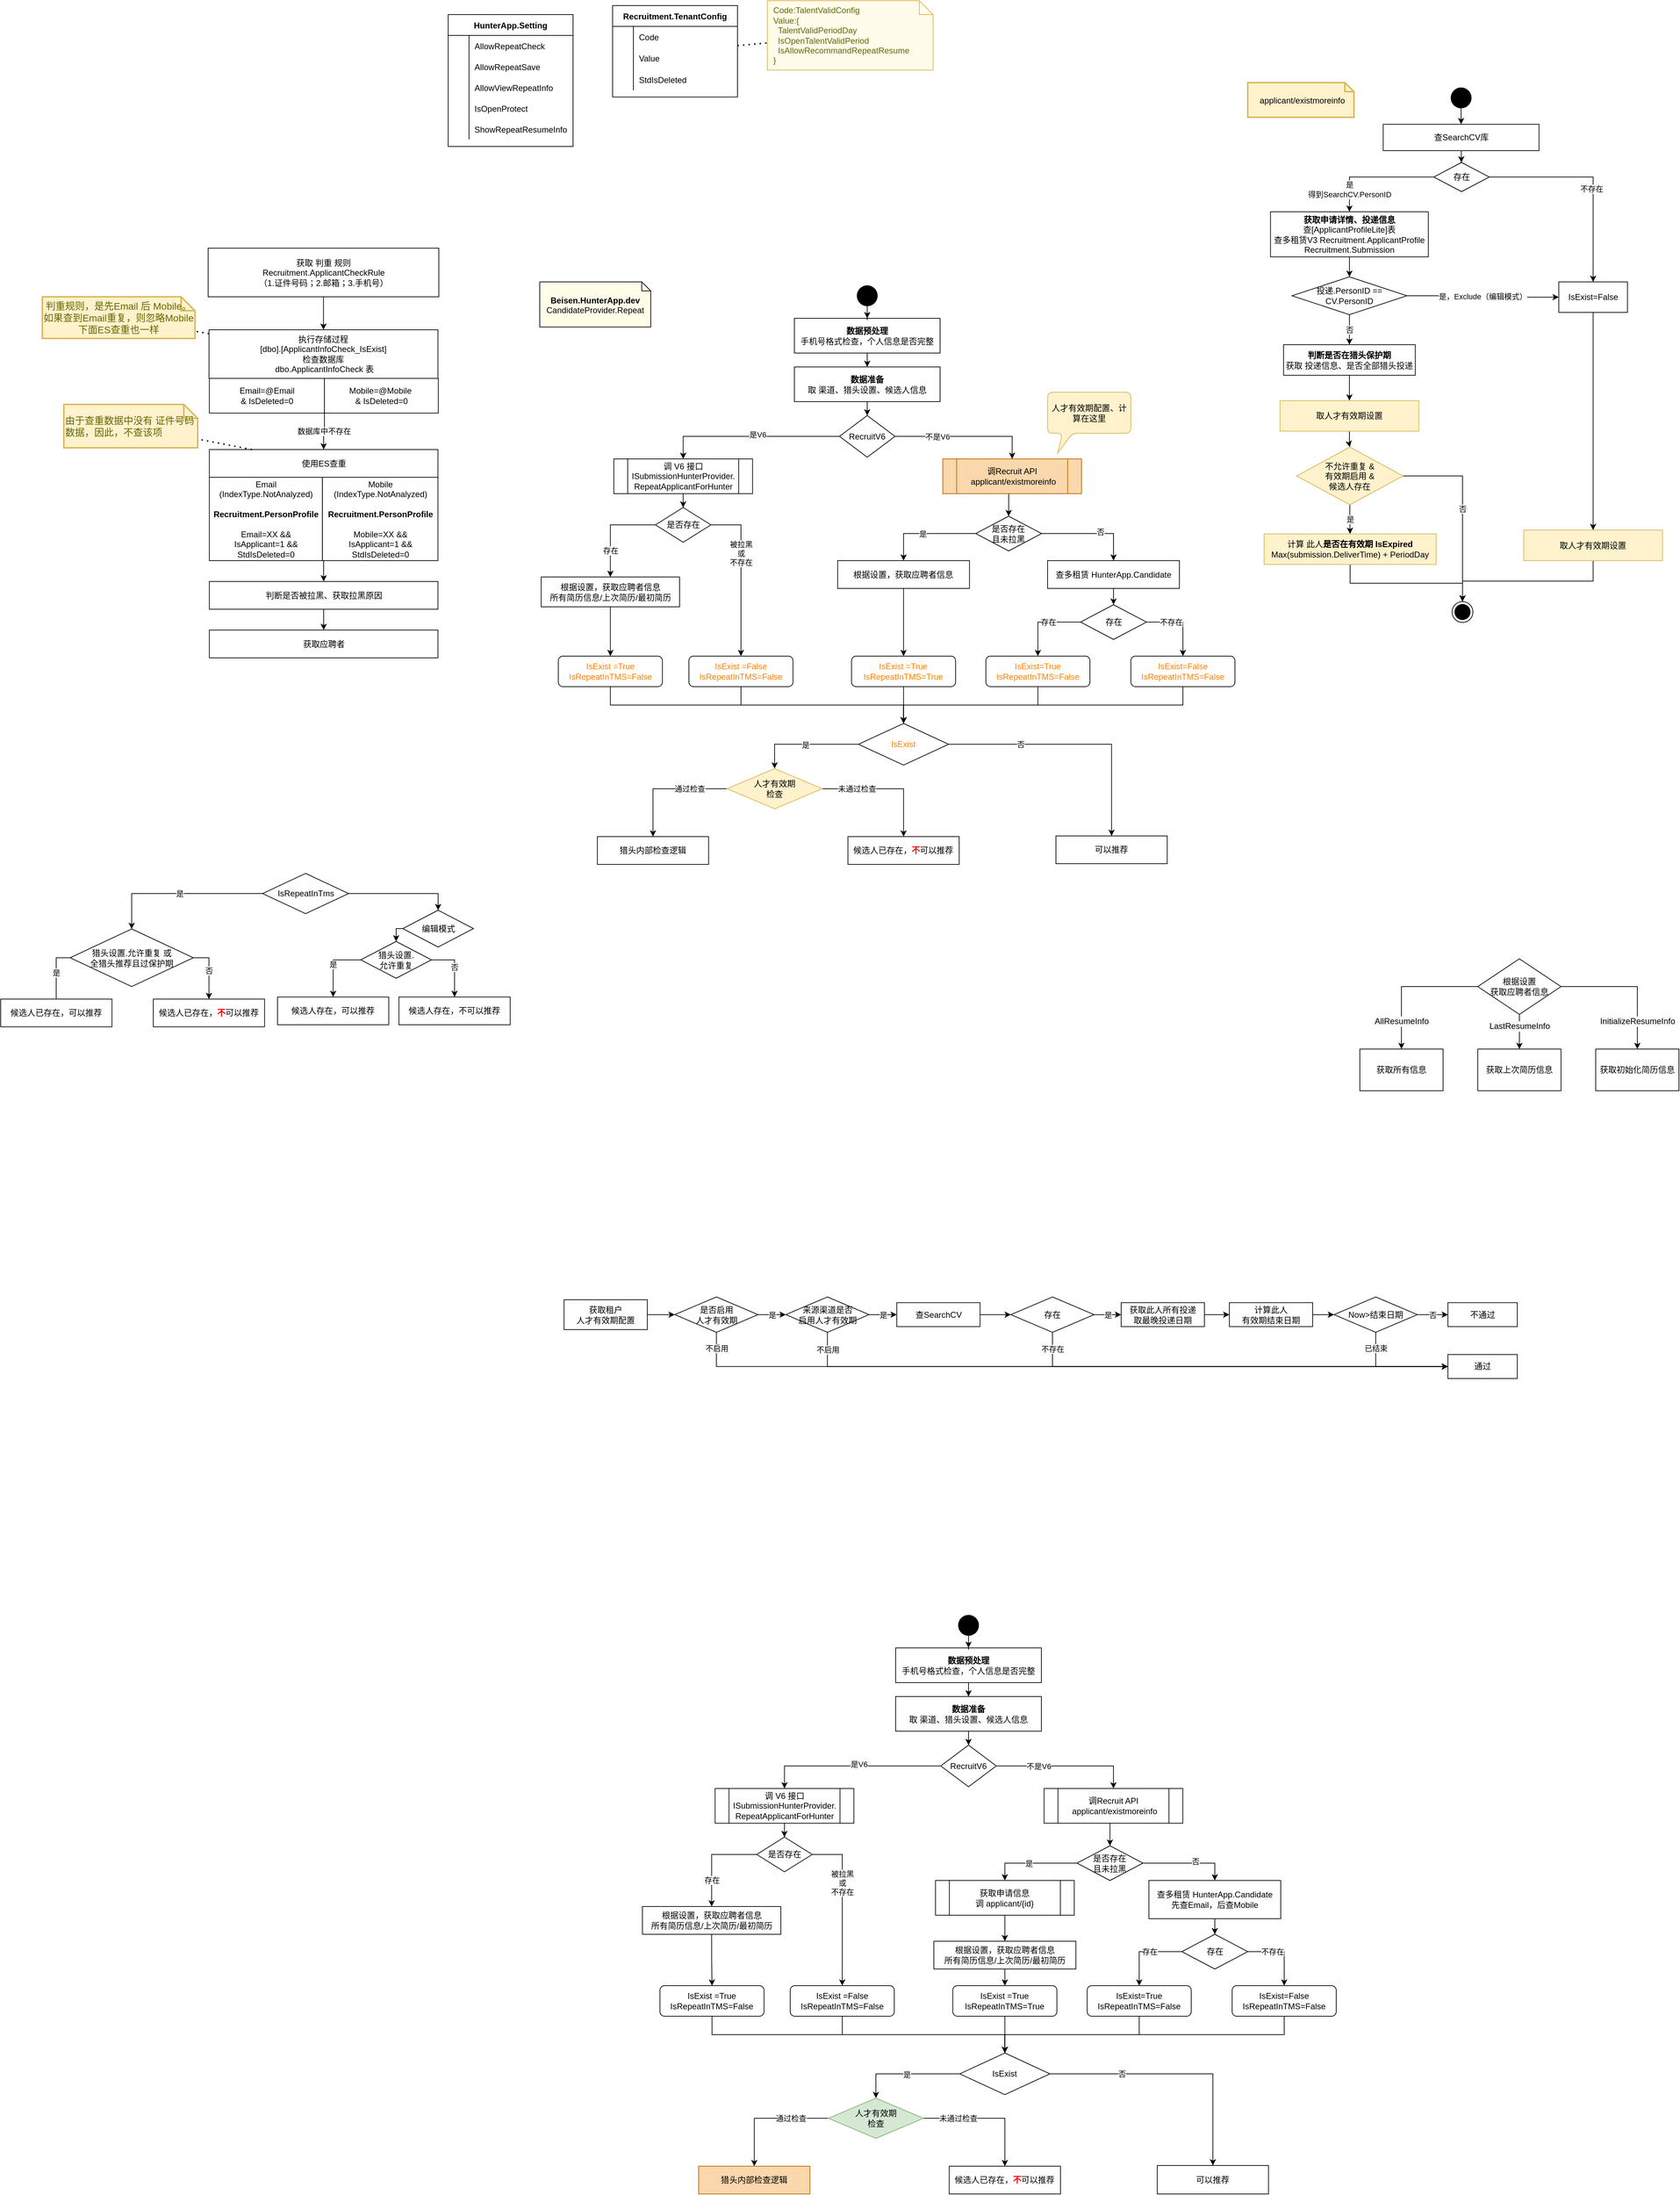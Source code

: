<mxfile version="13.9.9" type="github">
  <diagram id="tZS09PzCN494BnaMnOVT" name="Page-1">
    <mxGraphModel dx="3063" dy="839" grid="0" gridSize="10" guides="1" tooltips="1" connect="1" arrows="1" fold="1" page="1" pageScale="1" pageWidth="1654" pageHeight="2336" math="0" shadow="0">
      <root>
        <mxCell id="0" />
        <mxCell id="1" parent="0" />
        <mxCell id="f8CwQ1N9MNgYKKSePt2F-136" style="edgeStyle=orthogonalEdgeStyle;rounded=0;orthogonalLoop=1;jettySize=auto;html=1;exitX=0;exitY=0.5;exitDx=0;exitDy=0;entryX=0.5;entryY=0;entryDx=0;entryDy=0;" parent="1" source="bZ2OmphxYjbZUKwyX0bz-1" target="bZ2OmphxYjbZUKwyX0bz-2" edge="1">
          <mxGeometry relative="1" as="geometry" />
        </mxCell>
        <mxCell id="f8CwQ1N9MNgYKKSePt2F-137" value="是V6" style="edgeLabel;html=1;align=center;verticalAlign=middle;resizable=0;points=[];" parent="f8CwQ1N9MNgYKKSePt2F-136" vertex="1" connectable="0">
          <mxGeometry x="-0.081" y="-3" relative="1" as="geometry">
            <mxPoint as="offset" />
          </mxGeometry>
        </mxCell>
        <mxCell id="f8CwQ1N9MNgYKKSePt2F-138" style="edgeStyle=orthogonalEdgeStyle;rounded=0;orthogonalLoop=1;jettySize=auto;html=1;exitX=1;exitY=0.5;exitDx=0;exitDy=0;entryX=0.5;entryY=0;entryDx=0;entryDy=0;" parent="1" source="bZ2OmphxYjbZUKwyX0bz-1" target="f8CwQ1N9MNgYKKSePt2F-13" edge="1">
          <mxGeometry relative="1" as="geometry" />
        </mxCell>
        <mxCell id="f8CwQ1N9MNgYKKSePt2F-139" value="不是V6" style="edgeLabel;html=1;align=center;verticalAlign=middle;resizable=0;points=[];" parent="f8CwQ1N9MNgYKKSePt2F-138" vertex="1" connectable="0">
          <mxGeometry x="-0.392" relative="1" as="geometry">
            <mxPoint as="offset" />
          </mxGeometry>
        </mxCell>
        <mxCell id="bZ2OmphxYjbZUKwyX0bz-1" value="RecruitV6" style="rhombus;whiteSpace=wrap;html=1;" parent="1" vertex="1">
          <mxGeometry x="444" y="617.5" width="80" height="60" as="geometry" />
        </mxCell>
        <mxCell id="bZ2OmphxYjbZUKwyX0bz-4" value="" style="edgeStyle=orthogonalEdgeStyle;rounded=0;orthogonalLoop=1;jettySize=auto;html=1;" parent="1" source="bZ2OmphxYjbZUKwyX0bz-2" target="bZ2OmphxYjbZUKwyX0bz-3" edge="1">
          <mxGeometry relative="1" as="geometry" />
        </mxCell>
        <mxCell id="bZ2OmphxYjbZUKwyX0bz-2" value="调 V6 接口&lt;br&gt;ISubmissionHunterProvider.&lt;br&gt;RepeatApplicantForHunter" style="shape=process;whiteSpace=wrap;html=1;backgroundOutline=1;" parent="1" vertex="1">
          <mxGeometry x="118.74" y="680" width="200" height="50" as="geometry" />
        </mxCell>
        <mxCell id="f8CwQ1N9MNgYKKSePt2F-27" value="存在" style="edgeStyle=orthogonalEdgeStyle;rounded=0;orthogonalLoop=1;jettySize=auto;html=1;exitX=0;exitY=0.5;exitDx=0;exitDy=0;" parent="1" source="bZ2OmphxYjbZUKwyX0bz-3" target="f8CwQ1N9MNgYKKSePt2F-25" edge="1">
          <mxGeometry x="0.457" relative="1" as="geometry">
            <mxPoint as="offset" />
          </mxGeometry>
        </mxCell>
        <mxCell id="f8CwQ1N9MNgYKKSePt2F-133" value="被拉黑&lt;br&gt;或&lt;br&gt;不存在" style="edgeStyle=orthogonalEdgeStyle;rounded=0;orthogonalLoop=1;jettySize=auto;html=1;exitX=1;exitY=0.5;exitDx=0;exitDy=0;entryX=0.5;entryY=0;entryDx=0;entryDy=0;" parent="1" source="bZ2OmphxYjbZUKwyX0bz-3" target="f8CwQ1N9MNgYKKSePt2F-132" edge="1">
          <mxGeometry x="-0.274" relative="1" as="geometry">
            <mxPoint as="offset" />
          </mxGeometry>
        </mxCell>
        <mxCell id="bZ2OmphxYjbZUKwyX0bz-3" value="是否存在" style="rhombus;whiteSpace=wrap;html=1;" parent="1" vertex="1">
          <mxGeometry x="178.74" y="750" width="80" height="50" as="geometry" />
        </mxCell>
        <mxCell id="bZ2OmphxYjbZUKwyX0bz-8" value="获取所有信息" style="rounded=0;whiteSpace=wrap;html=1;" parent="1" vertex="1">
          <mxGeometry x="1194" y="1530" width="120" height="60" as="geometry" />
        </mxCell>
        <mxCell id="bZ2OmphxYjbZUKwyX0bz-14" value="&lt;span style=&quot;color: rgb(0 , 0 , 0) ; font-family: &amp;#34;helvetica&amp;#34; ; font-size: 12px ; font-style: normal ; font-weight: 400 ; letter-spacing: normal ; text-align: center ; text-indent: 0px ; text-transform: none ; word-spacing: 0px ; background-color: rgb(248 , 249 , 250) ; display: inline ; float: none&quot;&gt;AllResumeInfo&lt;/span&gt;" style="edgeStyle=orthogonalEdgeStyle;rounded=0;orthogonalLoop=1;jettySize=auto;html=1;exitX=0;exitY=0.5;exitDx=0;exitDy=0;entryX=0.5;entryY=0;entryDx=0;entryDy=0;" parent="1" source="bZ2OmphxYjbZUKwyX0bz-9" target="bZ2OmphxYjbZUKwyX0bz-8" edge="1">
          <mxGeometry x="0.6" relative="1" as="geometry">
            <mxPoint as="offset" />
          </mxGeometry>
        </mxCell>
        <mxCell id="bZ2OmphxYjbZUKwyX0bz-15" value="&lt;span style=&quot;color: rgb(0 , 0 , 0) ; font-family: &amp;#34;helvetica&amp;#34; ; font-size: 12px ; font-style: normal ; font-weight: 400 ; letter-spacing: normal ; text-align: center ; text-indent: 0px ; text-transform: none ; word-spacing: 0px ; background-color: rgb(248 , 249 , 250) ; display: inline ; float: none&quot;&gt;InitializeResumeInfo&lt;/span&gt;" style="edgeStyle=orthogonalEdgeStyle;rounded=0;orthogonalLoop=1;jettySize=auto;html=1;exitX=1;exitY=0.5;exitDx=0;exitDy=0;entryX=0.5;entryY=0;entryDx=0;entryDy=0;" parent="1" source="bZ2OmphxYjbZUKwyX0bz-9" target="bZ2OmphxYjbZUKwyX0bz-11" edge="1">
          <mxGeometry x="0.6" relative="1" as="geometry">
            <mxPoint as="offset" />
          </mxGeometry>
        </mxCell>
        <mxCell id="bZ2OmphxYjbZUKwyX0bz-9" value="根据设置&lt;br&gt;获取应聘者信息" style="rhombus;whiteSpace=wrap;html=1;" parent="1" vertex="1">
          <mxGeometry x="1364" y="1400" width="120" height="80" as="geometry" />
        </mxCell>
        <mxCell id="bZ2OmphxYjbZUKwyX0bz-10" value="获取上次简历信息" style="rounded=0;whiteSpace=wrap;html=1;" parent="1" vertex="1">
          <mxGeometry x="1364" y="1530" width="120" height="60" as="geometry" />
        </mxCell>
        <mxCell id="bZ2OmphxYjbZUKwyX0bz-11" value="获取初始化简历信息" style="rounded=0;whiteSpace=wrap;html=1;" parent="1" vertex="1">
          <mxGeometry x="1534" y="1530" width="120" height="60" as="geometry" />
        </mxCell>
        <mxCell id="bZ2OmphxYjbZUKwyX0bz-17" value="使用ES查重" style="rounded=0;whiteSpace=wrap;html=1;" parent="1" vertex="1">
          <mxGeometry x="-464.25" y="666.5" width="329.5" height="40" as="geometry" />
        </mxCell>
        <mxCell id="f8CwQ1N9MNgYKKSePt2F-128" style="edgeStyle=orthogonalEdgeStyle;rounded=0;orthogonalLoop=1;jettySize=auto;html=1;exitX=1;exitY=1;exitDx=0;exitDy=0;entryX=0.5;entryY=0;entryDx=0;entryDy=0;" parent="1" source="bZ2OmphxYjbZUKwyX0bz-19" target="f8CwQ1N9MNgYKKSePt2F-11" edge="1">
          <mxGeometry relative="1" as="geometry" />
        </mxCell>
        <mxCell id="bZ2OmphxYjbZUKwyX0bz-19" value="Email&lt;br&gt;(IndexType.NotAnalyzed)&lt;br&gt;&lt;br&gt;&lt;b&gt;Recruitment.PersonProfile&lt;br&gt;&lt;/b&gt;&lt;br&gt;Email=XX &amp;amp;&amp;amp;&lt;br&gt;IsApplicant=1 &amp;amp;&amp;amp;&lt;br&gt;StdIsDeleted=0" style="rounded=0;whiteSpace=wrap;html=1;" parent="1" vertex="1">
          <mxGeometry x="-464.25" y="706.5" width="163" height="120" as="geometry" />
        </mxCell>
        <mxCell id="bZ2OmphxYjbZUKwyX0bz-20" value="Mobile&lt;br&gt;(IndexType.NotAnalyzed)&lt;br&gt;&lt;br&gt;&lt;b&gt;Recruitment.PersonProfile&lt;br&gt;&lt;/b&gt;&lt;br&gt;Mobile=XX &amp;amp;&amp;amp;&lt;br&gt;IsApplicant=1 &amp;amp;&amp;amp;&lt;br&gt;StdIsDeleted=0&lt;b&gt;&lt;br&gt;&lt;/b&gt;" style="rounded=0;whiteSpace=wrap;html=1;" parent="1" vertex="1">
          <mxGeometry x="-301.25" y="706.5" width="166.5" height="120" as="geometry" />
        </mxCell>
        <mxCell id="bZ2OmphxYjbZUKwyX0bz-24" value="执行存储过程&lt;br&gt;[dbo].[ApplicantInfoCheck_IsExist]&lt;br&gt;检查数据库&lt;br&gt;&amp;nbsp;dbo.ApplicantInfoCheck 表" style="rounded=0;whiteSpace=wrap;html=1;" parent="1" vertex="1">
          <mxGeometry x="-464.75" y="494" width="330" height="70" as="geometry" />
        </mxCell>
        <mxCell id="f8CwQ1N9MNgYKKSePt2F-10" value="数据库中不存在" style="edgeStyle=orthogonalEdgeStyle;rounded=0;orthogonalLoop=1;jettySize=auto;html=1;exitX=1;exitY=1;exitDx=0;exitDy=0;entryX=0.5;entryY=0;entryDx=0;entryDy=0;" parent="1" source="bZ2OmphxYjbZUKwyX0bz-25" target="bZ2OmphxYjbZUKwyX0bz-17" edge="1">
          <mxGeometry relative="1" as="geometry" />
        </mxCell>
        <mxCell id="bZ2OmphxYjbZUKwyX0bz-25" value="Email=@Email &lt;br&gt;&amp;amp; IsDeleted=0" style="rounded=0;whiteSpace=wrap;html=1;" parent="1" vertex="1">
          <mxGeometry x="-464.25" y="564" width="165.88" height="50" as="geometry" />
        </mxCell>
        <mxCell id="bZ2OmphxYjbZUKwyX0bz-26" value="Mobile=@Mobile&amp;nbsp;&lt;br&gt;&amp;amp; IsDeleted=0" style="rounded=0;whiteSpace=wrap;html=1;" parent="1" vertex="1">
          <mxGeometry x="-298.37" y="564" width="164.12" height="50" as="geometry" />
        </mxCell>
        <mxCell id="f8CwQ1N9MNgYKKSePt2F-9" value="" style="edgeStyle=orthogonalEdgeStyle;rounded=0;orthogonalLoop=1;jettySize=auto;html=1;entryX=0.5;entryY=0;entryDx=0;entryDy=0;" parent="1" source="bZ2OmphxYjbZUKwyX0bz-29" target="bZ2OmphxYjbZUKwyX0bz-24" edge="1">
          <mxGeometry relative="1" as="geometry" />
        </mxCell>
        <mxCell id="bZ2OmphxYjbZUKwyX0bz-29" value="获取 判重 规则&lt;br&gt;Recruitment.ApplicantCheckRule&lt;br&gt;（1.证件号码；2.邮箱；3.手机号）" style="rounded=0;whiteSpace=wrap;html=1;" parent="1" vertex="1">
          <mxGeometry x="-466" y="376.5" width="332.5" height="70" as="geometry" />
        </mxCell>
        <mxCell id="bZ2OmphxYjbZUKwyX0bz-31" value="由于查重数据中没有 证件号码 数据，因此，不查该项" style="shape=note;strokeWidth=2;fontSize=14;size=20;whiteSpace=wrap;html=1;fillColor=#fff2cc;strokeColor=#d6b656;fontColor=#666600;align=left;" parent="1" vertex="1">
          <mxGeometry x="-674" y="601.5" width="193" height="62.5" as="geometry" />
        </mxCell>
        <mxCell id="bZ2OmphxYjbZUKwyX0bz-32" value="" style="endArrow=none;dashed=1;html=1;dashPattern=1 3;strokeWidth=2;" parent="1" source="bZ2OmphxYjbZUKwyX0bz-17" target="bZ2OmphxYjbZUKwyX0bz-31" edge="1">
          <mxGeometry width="50" height="50" relative="1" as="geometry">
            <mxPoint x="-74.75" y="756.5" as="sourcePoint" />
            <mxPoint x="-24.75" y="706.5" as="targetPoint" />
          </mxGeometry>
        </mxCell>
        <mxCell id="bZ2OmphxYjbZUKwyX0bz-34" value="判重规则，是先Email 后 Mobile。如果查到Email重复，则忽略Mobile&lt;br&gt;下面ES查重也一样" style="shape=note;strokeWidth=2;fontSize=14;size=20;whiteSpace=wrap;html=1;fillColor=#fff2cc;strokeColor=#d6b656;fontColor=#666600;" parent="1" vertex="1">
          <mxGeometry x="-705" y="446.5" width="220" height="60" as="geometry" />
        </mxCell>
        <mxCell id="bZ2OmphxYjbZUKwyX0bz-35" value="" style="endArrow=none;dashed=1;html=1;dashPattern=1 3;strokeWidth=2;" parent="1" source="bZ2OmphxYjbZUKwyX0bz-24" target="bZ2OmphxYjbZUKwyX0bz-34" edge="1">
          <mxGeometry width="50" height="50" relative="1" as="geometry">
            <mxPoint x="-11.25" y="564" as="sourcePoint" />
            <mxPoint x="38.75" y="514" as="targetPoint" />
          </mxGeometry>
        </mxCell>
        <mxCell id="bZ2OmphxYjbZUKwyX0bz-13" value="&lt;span style=&quot;color: rgb(0 , 0 , 0) ; font-family: &amp;#34;helvetica&amp;#34; ; font-size: 12px ; font-style: normal ; font-weight: 400 ; letter-spacing: normal ; text-align: center ; text-indent: 0px ; text-transform: none ; word-spacing: 0px ; background-color: rgb(248 , 249 , 250) ; display: inline ; float: none&quot;&gt;LastResumeInfo&lt;/span&gt;" style="edgeStyle=orthogonalEdgeStyle;rounded=0;orthogonalLoop=1;jettySize=auto;html=1;" parent="1" source="bZ2OmphxYjbZUKwyX0bz-9" target="bZ2OmphxYjbZUKwyX0bz-10" edge="1">
          <mxGeometry x="-0.333" relative="1" as="geometry">
            <mxPoint as="offset" />
          </mxGeometry>
        </mxCell>
        <mxCell id="f8CwQ1N9MNgYKKSePt2F-6" value="" style="edgeStyle=orthogonalEdgeStyle;rounded=0;orthogonalLoop=1;jettySize=auto;html=1;" parent="1" source="f8CwQ1N9MNgYKKSePt2F-2" target="f8CwQ1N9MNgYKKSePt2F-3" edge="1">
          <mxGeometry relative="1" as="geometry" />
        </mxCell>
        <mxCell id="f8CwQ1N9MNgYKKSePt2F-2" value="&lt;b&gt;数据预处理&lt;/b&gt;&lt;br&gt;手机号格式检查，个人信息是否完整" style="rounded=0;whiteSpace=wrap;html=1;" parent="1" vertex="1">
          <mxGeometry x="379" y="477.5" width="210" height="50" as="geometry" />
        </mxCell>
        <mxCell id="f8CwQ1N9MNgYKKSePt2F-7" value="" style="edgeStyle=orthogonalEdgeStyle;rounded=0;orthogonalLoop=1;jettySize=auto;html=1;" parent="1" source="f8CwQ1N9MNgYKKSePt2F-3" target="bZ2OmphxYjbZUKwyX0bz-1" edge="1">
          <mxGeometry relative="1" as="geometry" />
        </mxCell>
        <mxCell id="f8CwQ1N9MNgYKKSePt2F-3" value="&lt;b&gt;数据准备&lt;/b&gt;&lt;br&gt;取 渠道、猎头设置、候选人信息" style="rounded=0;whiteSpace=wrap;html=1;" parent="1" vertex="1">
          <mxGeometry x="379" y="547.5" width="210" height="50" as="geometry" />
        </mxCell>
        <mxCell id="f8CwQ1N9MNgYKKSePt2F-5" value="" style="edgeStyle=orthogonalEdgeStyle;rounded=0;orthogonalLoop=1;jettySize=auto;html=1;" parent="1" source="f8CwQ1N9MNgYKKSePt2F-4" target="f8CwQ1N9MNgYKKSePt2F-2" edge="1">
          <mxGeometry relative="1" as="geometry" />
        </mxCell>
        <mxCell id="f8CwQ1N9MNgYKKSePt2F-4" value="" style="ellipse;fillColor=#000000;strokeColor=none;" parent="1" vertex="1">
          <mxGeometry x="469" y="430" width="30" height="30" as="geometry" />
        </mxCell>
        <mxCell id="f8CwQ1N9MNgYKKSePt2F-129" value="" style="edgeStyle=orthogonalEdgeStyle;rounded=0;orthogonalLoop=1;jettySize=auto;html=1;" parent="1" source="f8CwQ1N9MNgYKKSePt2F-11" target="f8CwQ1N9MNgYKKSePt2F-12" edge="1">
          <mxGeometry relative="1" as="geometry" />
        </mxCell>
        <mxCell id="f8CwQ1N9MNgYKKSePt2F-11" value="判断是否被拉黑、获取拉黑原因" style="rounded=0;whiteSpace=wrap;html=1;" parent="1" vertex="1">
          <mxGeometry x="-464.25" y="856.5" width="329.5" height="40" as="geometry" />
        </mxCell>
        <mxCell id="f8CwQ1N9MNgYKKSePt2F-12" value="获取应聘者" style="rounded=0;whiteSpace=wrap;html=1;" parent="1" vertex="1">
          <mxGeometry x="-464.25" y="926.5" width="329.5" height="40" as="geometry" />
        </mxCell>
        <mxCell id="f8CwQ1N9MNgYKKSePt2F-22" style="edgeStyle=orthogonalEdgeStyle;rounded=0;orthogonalLoop=1;jettySize=auto;html=1;exitX=0.5;exitY=1;exitDx=0;exitDy=0;entryX=0.5;entryY=0;entryDx=0;entryDy=0;" parent="1" source="f8CwQ1N9MNgYKKSePt2F-13" target="f8CwQ1N9MNgYKKSePt2F-14" edge="1">
          <mxGeometry relative="1" as="geometry" />
        </mxCell>
        <mxCell id="f8CwQ1N9MNgYKKSePt2F-13" value="调Recruit API&lt;br&gt;&amp;nbsp;applicant/existmoreinfo" style="shape=process;whiteSpace=wrap;html=1;backgroundOutline=1;fillColor=#fad7ac;strokeColor=#b46504;" parent="1" vertex="1">
          <mxGeometry x="592.88" y="680" width="200" height="50" as="geometry" />
        </mxCell>
        <mxCell id="f8CwQ1N9MNgYKKSePt2F-140" style="edgeStyle=orthogonalEdgeStyle;rounded=0;orthogonalLoop=1;jettySize=auto;html=1;exitX=0;exitY=0.5;exitDx=0;exitDy=0;entryX=0.5;entryY=0;entryDx=0;entryDy=0;" parent="1" source="f8CwQ1N9MNgYKKSePt2F-14" target="f8CwQ1N9MNgYKKSePt2F-29" edge="1">
          <mxGeometry relative="1" as="geometry">
            <mxPoint x="536.37" y="812.5" as="targetPoint" />
          </mxGeometry>
        </mxCell>
        <mxCell id="f8CwQ1N9MNgYKKSePt2F-150" value="是" style="edgeLabel;html=1;align=center;verticalAlign=middle;resizable=0;points=[];" parent="f8CwQ1N9MNgYKKSePt2F-140" vertex="1" connectable="0">
          <mxGeometry x="0.076" relative="1" as="geometry">
            <mxPoint as="offset" />
          </mxGeometry>
        </mxCell>
        <mxCell id="f8CwQ1N9MNgYKKSePt2F-141" style="edgeStyle=orthogonalEdgeStyle;rounded=0;orthogonalLoop=1;jettySize=auto;html=1;exitX=1;exitY=0.5;exitDx=0;exitDy=0;entryX=0.5;entryY=0;entryDx=0;entryDy=0;" parent="1" source="f8CwQ1N9MNgYKKSePt2F-14" target="f8CwQ1N9MNgYKKSePt2F-31" edge="1">
          <mxGeometry relative="1" as="geometry" />
        </mxCell>
        <mxCell id="f8CwQ1N9MNgYKKSePt2F-151" value="否" style="edgeLabel;html=1;align=center;verticalAlign=middle;resizable=0;points=[];" parent="f8CwQ1N9MNgYKKSePt2F-141" vertex="1" connectable="0">
          <mxGeometry x="0.177" y="3" relative="1" as="geometry">
            <mxPoint as="offset" />
          </mxGeometry>
        </mxCell>
        <mxCell id="f8CwQ1N9MNgYKKSePt2F-14" value="是否存在&lt;br&gt;且未拉黑" style="rhombus;whiteSpace=wrap;html=1;" parent="1" vertex="1">
          <mxGeometry x="640.37" y="762.5" width="95" height="50" as="geometry" />
        </mxCell>
        <mxCell id="f8CwQ1N9MNgYKKSePt2F-131" value="" style="edgeStyle=orthogonalEdgeStyle;rounded=0;orthogonalLoop=1;jettySize=auto;html=1;" parent="1" source="f8CwQ1N9MNgYKKSePt2F-25" target="f8CwQ1N9MNgYKKSePt2F-130" edge="1">
          <mxGeometry relative="1" as="geometry" />
        </mxCell>
        <mxCell id="f8CwQ1N9MNgYKKSePt2F-25" value="根据设置，获取应聘者信息&lt;br&gt;所有简历信息/上次简历/最初简历" style="rounded=0;whiteSpace=wrap;html=1;" parent="1" vertex="1">
          <mxGeometry x="14" y="850" width="199.5" height="43" as="geometry" />
        </mxCell>
        <mxCell id="f8CwQ1N9MNgYKKSePt2F-44" value="" style="edgeStyle=orthogonalEdgeStyle;rounded=0;orthogonalLoop=1;jettySize=auto;html=1;" parent="1" source="f8CwQ1N9MNgYKKSePt2F-29" target="f8CwQ1N9MNgYKKSePt2F-43" edge="1">
          <mxGeometry relative="1" as="geometry" />
        </mxCell>
        <mxCell id="f8CwQ1N9MNgYKKSePt2F-29" value="根据设置，获取应聘者信息" style="rounded=0;whiteSpace=wrap;html=1;" parent="1" vertex="1">
          <mxGeometry x="441.37" y="826.5" width="190" height="40" as="geometry" />
        </mxCell>
        <mxCell id="f8CwQ1N9MNgYKKSePt2F-37" value="" style="edgeStyle=orthogonalEdgeStyle;rounded=0;orthogonalLoop=1;jettySize=auto;html=1;" parent="1" source="f8CwQ1N9MNgYKKSePt2F-31" target="f8CwQ1N9MNgYKKSePt2F-36" edge="1">
          <mxGeometry relative="1" as="geometry" />
        </mxCell>
        <mxCell id="f8CwQ1N9MNgYKKSePt2F-31" value="查多租赁 HunterApp.Candidate" style="rounded=0;whiteSpace=wrap;html=1;" parent="1" vertex="1">
          <mxGeometry x="744.0" y="826.5" width="190" height="40" as="geometry" />
        </mxCell>
        <mxCell id="f8CwQ1N9MNgYKKSePt2F-41" value="存在" style="edgeStyle=orthogonalEdgeStyle;rounded=0;orthogonalLoop=1;jettySize=auto;html=1;entryX=0.5;entryY=0;entryDx=0;entryDy=0;exitX=0;exitY=0.5;exitDx=0;exitDy=0;" parent="1" source="f8CwQ1N9MNgYKKSePt2F-36" target="f8CwQ1N9MNgYKKSePt2F-38" edge="1">
          <mxGeometry x="-0.15" relative="1" as="geometry">
            <mxPoint x="728" y="906" as="sourcePoint" />
            <mxPoint as="offset" />
          </mxGeometry>
        </mxCell>
        <mxCell id="f8CwQ1N9MNgYKKSePt2F-42" value="不存在" style="edgeStyle=orthogonalEdgeStyle;rounded=0;orthogonalLoop=1;jettySize=auto;html=1;entryX=0.5;entryY=0;entryDx=0;entryDy=0;exitX=1;exitY=0.5;exitDx=0;exitDy=0;" parent="1" source="f8CwQ1N9MNgYKKSePt2F-36" target="f8CwQ1N9MNgYKKSePt2F-39" edge="1">
          <mxGeometry x="-0.32" relative="1" as="geometry">
            <mxPoint x="879" y="915" as="sourcePoint" />
            <mxPoint x="1" as="offset" />
          </mxGeometry>
        </mxCell>
        <mxCell id="f8CwQ1N9MNgYKKSePt2F-36" value="存在" style="rhombus;whiteSpace=wrap;html=1;" parent="1" vertex="1">
          <mxGeometry x="791.5" y="890" width="95" height="50" as="geometry" />
        </mxCell>
        <mxCell id="f8CwQ1N9MNgYKKSePt2F-145" style="edgeStyle=orthogonalEdgeStyle;rounded=0;orthogonalLoop=1;jettySize=auto;html=1;exitX=0.5;exitY=1;exitDx=0;exitDy=0;" parent="1" source="f8CwQ1N9MNgYKKSePt2F-38" target="f8CwQ1N9MNgYKKSePt2F-109" edge="1">
          <mxGeometry relative="1" as="geometry" />
        </mxCell>
        <mxCell id="f8CwQ1N9MNgYKKSePt2F-38" value="&lt;span style=&quot;&quot;&gt;IsExist=True&lt;br&gt;IsRepeatInTMS=False&lt;/span&gt;" style="rounded=1;whiteSpace=wrap;html=1;fontColor=#FF8000;" parent="1" vertex="1">
          <mxGeometry x="655" y="964" width="150" height="44" as="geometry" />
        </mxCell>
        <mxCell id="f8CwQ1N9MNgYKKSePt2F-149" style="edgeStyle=orthogonalEdgeStyle;rounded=0;orthogonalLoop=1;jettySize=auto;html=1;exitX=0.5;exitY=1;exitDx=0;exitDy=0;" parent="1" source="f8CwQ1N9MNgYKKSePt2F-39" target="f8CwQ1N9MNgYKKSePt2F-109" edge="1">
          <mxGeometry relative="1" as="geometry" />
        </mxCell>
        <mxCell id="f8CwQ1N9MNgYKKSePt2F-39" value="&lt;span style=&quot;&quot;&gt;IsExist=False&lt;br&gt;IsRepeatInTMS=False&lt;/span&gt;" style="rounded=1;whiteSpace=wrap;html=1;fontColor=#FF8000;" parent="1" vertex="1">
          <mxGeometry x="864" y="964" width="150" height="44" as="geometry" />
        </mxCell>
        <mxCell id="f8CwQ1N9MNgYKKSePt2F-148" style="edgeStyle=orthogonalEdgeStyle;rounded=0;orthogonalLoop=1;jettySize=auto;html=1;exitX=0.5;exitY=1;exitDx=0;exitDy=0;" parent="1" source="f8CwQ1N9MNgYKKSePt2F-43" target="f8CwQ1N9MNgYKKSePt2F-109" edge="1">
          <mxGeometry relative="1" as="geometry" />
        </mxCell>
        <mxCell id="f8CwQ1N9MNgYKKSePt2F-43" value="&lt;font style=&quot;font-size: 12px&quot; color=&quot;#ff8000&quot;&gt;IsExist =True&lt;br&gt;IsRepeatInTMS=True&lt;/font&gt;" style="rounded=1;whiteSpace=wrap;html=1;" parent="1" vertex="1">
          <mxGeometry x="461.37" y="964" width="150" height="44" as="geometry" />
        </mxCell>
        <mxCell id="f8CwQ1N9MNgYKKSePt2F-68" value="HunterApp.Setting" style="shape=table;startSize=30;container=1;collapsible=1;childLayout=tableLayout;fixedRows=1;rowLines=0;fontStyle=1;align=center;resizeLast=1;" parent="1" vertex="1">
          <mxGeometry x="-120" y="40" width="180" height="190" as="geometry" />
        </mxCell>
        <mxCell id="f8CwQ1N9MNgYKKSePt2F-72" value="" style="shape=partialRectangle;collapsible=0;dropTarget=0;pointerEvents=0;fillColor=none;top=0;left=0;bottom=0;right=0;points=[[0,0.5],[1,0.5]];portConstraint=eastwest;" parent="f8CwQ1N9MNgYKKSePt2F-68" vertex="1">
          <mxGeometry y="30" width="180" height="30" as="geometry" />
        </mxCell>
        <mxCell id="f8CwQ1N9MNgYKKSePt2F-73" value="" style="shape=partialRectangle;connectable=0;fillColor=none;top=0;left=0;bottom=0;right=0;editable=1;overflow=hidden;" parent="f8CwQ1N9MNgYKKSePt2F-72" vertex="1">
          <mxGeometry width="30" height="30" as="geometry" />
        </mxCell>
        <mxCell id="f8CwQ1N9MNgYKKSePt2F-74" value="AllowRepeatCheck" style="shape=partialRectangle;connectable=0;fillColor=none;top=0;left=0;bottom=0;right=0;align=left;spacingLeft=6;overflow=hidden;" parent="f8CwQ1N9MNgYKKSePt2F-72" vertex="1">
          <mxGeometry x="30" width="150" height="30" as="geometry" />
        </mxCell>
        <mxCell id="f8CwQ1N9MNgYKKSePt2F-75" value="" style="shape=partialRectangle;collapsible=0;dropTarget=0;pointerEvents=0;fillColor=none;top=0;left=0;bottom=0;right=0;points=[[0,0.5],[1,0.5]];portConstraint=eastwest;" parent="f8CwQ1N9MNgYKKSePt2F-68" vertex="1">
          <mxGeometry y="60" width="180" height="30" as="geometry" />
        </mxCell>
        <mxCell id="f8CwQ1N9MNgYKKSePt2F-76" value="" style="shape=partialRectangle;connectable=0;fillColor=none;top=0;left=0;bottom=0;right=0;editable=1;overflow=hidden;" parent="f8CwQ1N9MNgYKKSePt2F-75" vertex="1">
          <mxGeometry width="30" height="30" as="geometry" />
        </mxCell>
        <mxCell id="f8CwQ1N9MNgYKKSePt2F-77" value="AllowRepeatSave" style="shape=partialRectangle;connectable=0;fillColor=none;top=0;left=0;bottom=0;right=0;align=left;spacingLeft=6;overflow=hidden;" parent="f8CwQ1N9MNgYKKSePt2F-75" vertex="1">
          <mxGeometry x="30" width="150" height="30" as="geometry" />
        </mxCell>
        <mxCell id="f8CwQ1N9MNgYKKSePt2F-78" value="" style="shape=partialRectangle;collapsible=0;dropTarget=0;pointerEvents=0;fillColor=none;top=0;left=0;bottom=0;right=0;points=[[0,0.5],[1,0.5]];portConstraint=eastwest;" parent="f8CwQ1N9MNgYKKSePt2F-68" vertex="1">
          <mxGeometry y="90" width="180" height="30" as="geometry" />
        </mxCell>
        <mxCell id="f8CwQ1N9MNgYKKSePt2F-79" value="" style="shape=partialRectangle;connectable=0;fillColor=none;top=0;left=0;bottom=0;right=0;editable=1;overflow=hidden;" parent="f8CwQ1N9MNgYKKSePt2F-78" vertex="1">
          <mxGeometry width="30" height="30" as="geometry" />
        </mxCell>
        <mxCell id="f8CwQ1N9MNgYKKSePt2F-80" value="AllowViewRepeatInfo" style="shape=partialRectangle;connectable=0;fillColor=none;top=0;left=0;bottom=0;right=0;align=left;spacingLeft=6;overflow=hidden;" parent="f8CwQ1N9MNgYKKSePt2F-78" vertex="1">
          <mxGeometry x="30" width="150" height="30" as="geometry" />
        </mxCell>
        <mxCell id="f8CwQ1N9MNgYKKSePt2F-81" style="shape=partialRectangle;collapsible=0;dropTarget=0;pointerEvents=0;fillColor=none;top=0;left=0;bottom=0;right=0;points=[[0,0.5],[1,0.5]];portConstraint=eastwest;" parent="f8CwQ1N9MNgYKKSePt2F-68" vertex="1">
          <mxGeometry y="120" width="180" height="30" as="geometry" />
        </mxCell>
        <mxCell id="f8CwQ1N9MNgYKKSePt2F-82" style="shape=partialRectangle;connectable=0;fillColor=none;top=0;left=0;bottom=0;right=0;editable=1;overflow=hidden;" parent="f8CwQ1N9MNgYKKSePt2F-81" vertex="1">
          <mxGeometry width="30" height="30" as="geometry" />
        </mxCell>
        <mxCell id="f8CwQ1N9MNgYKKSePt2F-83" value="IsOpenProtect" style="shape=partialRectangle;connectable=0;fillColor=none;top=0;left=0;bottom=0;right=0;align=left;spacingLeft=6;overflow=hidden;" parent="f8CwQ1N9MNgYKKSePt2F-81" vertex="1">
          <mxGeometry x="30" width="150" height="30" as="geometry" />
        </mxCell>
        <mxCell id="f8CwQ1N9MNgYKKSePt2F-84" style="shape=partialRectangle;collapsible=0;dropTarget=0;pointerEvents=0;fillColor=none;top=0;left=0;bottom=0;right=0;points=[[0,0.5],[1,0.5]];portConstraint=eastwest;" parent="f8CwQ1N9MNgYKKSePt2F-68" vertex="1">
          <mxGeometry y="150" width="180" height="30" as="geometry" />
        </mxCell>
        <mxCell id="f8CwQ1N9MNgYKKSePt2F-85" style="shape=partialRectangle;connectable=0;fillColor=none;top=0;left=0;bottom=0;right=0;editable=1;overflow=hidden;" parent="f8CwQ1N9MNgYKKSePt2F-84" vertex="1">
          <mxGeometry width="30" height="30" as="geometry" />
        </mxCell>
        <mxCell id="f8CwQ1N9MNgYKKSePt2F-86" value="ShowRepeatResumeInfo" style="shape=partialRectangle;connectable=0;fillColor=none;top=0;left=0;bottom=0;right=0;align=left;spacingLeft=6;overflow=hidden;" parent="f8CwQ1N9MNgYKKSePt2F-84" vertex="1">
          <mxGeometry x="30" width="150" height="30" as="geometry" />
        </mxCell>
        <mxCell id="f8CwQ1N9MNgYKKSePt2F-87" value="Recruitment.TenantConfig" style="shape=table;startSize=30;container=1;collapsible=1;childLayout=tableLayout;fixedRows=1;rowLines=0;fontStyle=1;align=center;resizeLast=1;" parent="1" vertex="1">
          <mxGeometry x="117" y="27" width="180" height="131.75" as="geometry" />
        </mxCell>
        <mxCell id="f8CwQ1N9MNgYKKSePt2F-94" value="" style="shape=partialRectangle;collapsible=0;dropTarget=0;pointerEvents=0;fillColor=none;top=0;left=0;bottom=0;right=0;points=[[0,0.5],[1,0.5]];portConstraint=eastwest;" parent="f8CwQ1N9MNgYKKSePt2F-87" vertex="1">
          <mxGeometry y="30" width="180" height="30" as="geometry" />
        </mxCell>
        <mxCell id="f8CwQ1N9MNgYKKSePt2F-95" value="" style="shape=partialRectangle;connectable=0;fillColor=none;top=0;left=0;bottom=0;right=0;editable=1;overflow=hidden;" parent="f8CwQ1N9MNgYKKSePt2F-94" vertex="1">
          <mxGeometry width="30" height="30" as="geometry" />
        </mxCell>
        <mxCell id="f8CwQ1N9MNgYKKSePt2F-96" value="Code" style="shape=partialRectangle;connectable=0;fillColor=none;top=0;left=0;bottom=0;right=0;align=left;spacingLeft=6;overflow=hidden;" parent="f8CwQ1N9MNgYKKSePt2F-94" vertex="1">
          <mxGeometry x="30" width="150" height="30" as="geometry" />
        </mxCell>
        <mxCell id="f8CwQ1N9MNgYKKSePt2F-97" value="" style="shape=partialRectangle;collapsible=0;dropTarget=0;pointerEvents=0;fillColor=none;top=0;left=0;bottom=0;right=0;points=[[0,0.5],[1,0.5]];portConstraint=eastwest;" parent="f8CwQ1N9MNgYKKSePt2F-87" vertex="1">
          <mxGeometry y="60" width="180" height="31" as="geometry" />
        </mxCell>
        <mxCell id="f8CwQ1N9MNgYKKSePt2F-98" value="" style="shape=partialRectangle;connectable=0;fillColor=none;top=0;left=0;bottom=0;right=0;editable=1;overflow=hidden;" parent="f8CwQ1N9MNgYKKSePt2F-97" vertex="1">
          <mxGeometry width="30" height="31" as="geometry" />
        </mxCell>
        <mxCell id="f8CwQ1N9MNgYKKSePt2F-99" value="Value" style="shape=partialRectangle;connectable=0;fillColor=none;top=0;left=0;bottom=0;right=0;align=left;spacingLeft=6;overflow=hidden;" parent="f8CwQ1N9MNgYKKSePt2F-97" vertex="1">
          <mxGeometry x="30" width="150" height="31" as="geometry" />
        </mxCell>
        <mxCell id="f8CwQ1N9MNgYKKSePt2F-218" style="shape=partialRectangle;collapsible=0;dropTarget=0;pointerEvents=0;fillColor=none;top=0;left=0;bottom=0;right=0;points=[[0,0.5],[1,0.5]];portConstraint=eastwest;" parent="f8CwQ1N9MNgYKKSePt2F-87" vertex="1">
          <mxGeometry y="91" width="180" height="31" as="geometry" />
        </mxCell>
        <mxCell id="f8CwQ1N9MNgYKKSePt2F-219" style="shape=partialRectangle;connectable=0;fillColor=none;top=0;left=0;bottom=0;right=0;editable=1;overflow=hidden;" parent="f8CwQ1N9MNgYKKSePt2F-218" vertex="1">
          <mxGeometry width="30" height="31" as="geometry" />
        </mxCell>
        <mxCell id="f8CwQ1N9MNgYKKSePt2F-220" value="StdIsDeleted" style="shape=partialRectangle;connectable=0;fillColor=none;top=0;left=0;bottom=0;right=0;align=left;spacingLeft=6;overflow=hidden;" parent="f8CwQ1N9MNgYKKSePt2F-218" vertex="1">
          <mxGeometry x="30" width="150" height="31" as="geometry" />
        </mxCell>
        <mxCell id="f8CwQ1N9MNgYKKSePt2F-100" value="&lt;div style=&quot;font-size: 12px&quot;&gt;&lt;font style=&quot;font-size: 12px&quot;&gt;&amp;nbsp; Code:TalentValidConfig&lt;/font&gt;&lt;/div&gt;&lt;div style=&quot;font-size: 12px&quot;&gt;&lt;span&gt;&lt;font style=&quot;font-size: 12px&quot;&gt;&amp;nbsp; Value:{&lt;/font&gt;&lt;/span&gt;&lt;/div&gt;&lt;div style=&quot;font-size: 12px&quot;&gt;&lt;font style=&quot;font-size: 12px&quot;&gt;&lt;span&gt;&amp;nbsp; &amp;nbsp;&amp;nbsp;&lt;/span&gt;&lt;span&gt;TalentValidPeriodDay&lt;/span&gt;&lt;/font&gt;&lt;/div&gt;&lt;div style=&quot;font-size: 12px&quot;&gt;&lt;font style=&quot;font-size: 12px&quot;&gt;&amp;nbsp; &amp;nbsp; IsOpenTalentValidPeriod&lt;/font&gt;&lt;/div&gt;&lt;div style=&quot;font-size: 12px&quot;&gt;&lt;font style=&quot;font-size: 12px&quot;&gt;&amp;nbsp; &amp;nbsp; IsAllowRecommandRepeatResume&lt;/font&gt;&lt;/div&gt;&lt;div style=&quot;font-size: 12px&quot;&gt;&lt;font style=&quot;font-size: 12px&quot;&gt;&amp;nbsp; }&lt;/font&gt;&lt;/div&gt;" style="shape=note;strokeWidth=1;fontSize=14;size=20;whiteSpace=wrap;html=1;strokeColor=#d6b656;fontColor=#666600;align=left;fillColor=#FFFCEB;" parent="1" vertex="1">
          <mxGeometry x="340" y="20" width="239" height="100" as="geometry" />
        </mxCell>
        <mxCell id="f8CwQ1N9MNgYKKSePt2F-101" value="" style="endArrow=none;dashed=1;html=1;dashPattern=1 3;strokeWidth=2;" parent="1" source="f8CwQ1N9MNgYKKSePt2F-87" target="f8CwQ1N9MNgYKKSePt2F-100" edge="1">
          <mxGeometry width="50" height="50" relative="1" as="geometry">
            <mxPoint x="310" y="250" as="sourcePoint" />
            <mxPoint x="360" y="200" as="targetPoint" />
          </mxGeometry>
        </mxCell>
        <mxCell id="f8CwQ1N9MNgYKKSePt2F-192" style="edgeStyle=orthogonalEdgeStyle;rounded=0;orthogonalLoop=1;jettySize=auto;html=1;exitX=1;exitY=0.5;exitDx=0;exitDy=0;" parent="1" source="f8CwQ1N9MNgYKKSePt2F-109" target="f8CwQ1N9MNgYKKSePt2F-119" edge="1">
          <mxGeometry relative="1" as="geometry" />
        </mxCell>
        <mxCell id="f8CwQ1N9MNgYKKSePt2F-195" value="否" style="edgeLabel;html=1;align=center;verticalAlign=middle;resizable=0;points=[];" parent="f8CwQ1N9MNgYKKSePt2F-192" vertex="1" connectable="0">
          <mxGeometry x="-0.824" y="-1" relative="1" as="geometry">
            <mxPoint x="71" y="-1" as="offset" />
          </mxGeometry>
        </mxCell>
        <mxCell id="f8CwQ1N9MNgYKKSePt2F-194" style="edgeStyle=orthogonalEdgeStyle;rounded=0;orthogonalLoop=1;jettySize=auto;html=1;exitX=0;exitY=0.5;exitDx=0;exitDy=0;" parent="1" source="f8CwQ1N9MNgYKKSePt2F-109" target="f8CwQ1N9MNgYKKSePt2F-110" edge="1">
          <mxGeometry relative="1" as="geometry" />
        </mxCell>
        <mxCell id="f8CwQ1N9MNgYKKSePt2F-196" value="是" style="edgeLabel;html=1;align=center;verticalAlign=middle;resizable=0;points=[];" parent="f8CwQ1N9MNgYKKSePt2F-194" vertex="1" connectable="0">
          <mxGeometry x="-0.016" y="1" relative="1" as="geometry">
            <mxPoint as="offset" />
          </mxGeometry>
        </mxCell>
        <mxCell id="f8CwQ1N9MNgYKKSePt2F-109" value="&lt;font color=&quot;#ff8000&quot;&gt;IsExist&lt;/font&gt;" style="rhombus;whiteSpace=wrap;html=1;" parent="1" vertex="1">
          <mxGeometry x="471.37" y="1061" width="130" height="60" as="geometry" />
        </mxCell>
        <mxCell id="f8CwQ1N9MNgYKKSePt2F-116" value="未通过检查" style="edgeStyle=orthogonalEdgeStyle;rounded=0;orthogonalLoop=1;jettySize=auto;html=1;exitX=1;exitY=0.5;exitDx=0;exitDy=0;" parent="1" source="f8CwQ1N9MNgYKKSePt2F-110" target="f8CwQ1N9MNgYKKSePt2F-115" edge="1">
          <mxGeometry x="-0.465" relative="1" as="geometry">
            <mxPoint x="534.19" y="1346" as="targetPoint" />
            <mxPoint as="offset" />
          </mxGeometry>
        </mxCell>
        <mxCell id="f8CwQ1N9MNgYKKSePt2F-214" value="通过检查" style="edgeStyle=orthogonalEdgeStyle;rounded=0;orthogonalLoop=1;jettySize=auto;html=1;exitX=0;exitY=0.5;exitDx=0;exitDy=0;" parent="1" source="f8CwQ1N9MNgYKKSePt2F-110" target="f8CwQ1N9MNgYKKSePt2F-213" edge="1">
          <mxGeometry x="-0.38" relative="1" as="geometry">
            <mxPoint as="offset" />
          </mxGeometry>
        </mxCell>
        <mxCell id="f8CwQ1N9MNgYKKSePt2F-110" value="人才有效期&lt;br&gt;检查" style="rhombus;whiteSpace=wrap;html=1;fillColor=#fff2cc;strokeColor=#d6b656;" parent="1" vertex="1">
          <mxGeometry x="282" y="1126" width="137" height="58" as="geometry" />
        </mxCell>
        <mxCell id="f8CwQ1N9MNgYKKSePt2F-123" value="是" style="edgeStyle=orthogonalEdgeStyle;rounded=0;orthogonalLoop=1;jettySize=auto;html=1;exitX=0;exitY=0.5;exitDx=0;exitDy=0;" parent="1" source="f8CwQ1N9MNgYKKSePt2F-111" target="f8CwQ1N9MNgYKKSePt2F-118" edge="1">
          <mxGeometry relative="1" as="geometry">
            <mxPoint x="-684.78" y="1486" as="targetPoint" />
          </mxGeometry>
        </mxCell>
        <mxCell id="f8CwQ1N9MNgYKKSePt2F-124" value="否" style="edgeStyle=orthogonalEdgeStyle;rounded=0;orthogonalLoop=1;jettySize=auto;html=1;exitX=1;exitY=0.5;exitDx=0;exitDy=0;" parent="1" source="f8CwQ1N9MNgYKKSePt2F-111" target="f8CwQ1N9MNgYKKSePt2F-114" edge="1">
          <mxGeometry relative="1" as="geometry">
            <mxPoint x="-464.805" y="1486" as="targetPoint" />
          </mxGeometry>
        </mxCell>
        <mxCell id="f8CwQ1N9MNgYKKSePt2F-111" value="猎头设置.允许重复 或&lt;br&gt;全猎头推荐且过保护期" style="rhombus;whiteSpace=wrap;html=1;" parent="1" vertex="1">
          <mxGeometry x="-664.99" y="1357" width="177.63" height="83" as="geometry" />
        </mxCell>
        <mxCell id="f8CwQ1N9MNgYKKSePt2F-114" value="候选人已存在，&lt;font color=&quot;#ff0000&quot;&gt;&lt;b&gt;不&lt;/b&gt;&lt;/font&gt;可以推荐" style="rounded=0;whiteSpace=wrap;html=1;" parent="1" vertex="1">
          <mxGeometry x="-545.0" y="1458" width="160.37" height="40" as="geometry" />
        </mxCell>
        <mxCell id="f8CwQ1N9MNgYKKSePt2F-115" value="候选人已存在，&lt;font color=&quot;#ff0000&quot;&gt;&lt;b&gt;不&lt;/b&gt;&lt;/font&gt;可以推荐" style="rounded=0;whiteSpace=wrap;html=1;" parent="1" vertex="1">
          <mxGeometry x="456.18" y="1224" width="160.38" height="40" as="geometry" />
        </mxCell>
        <mxCell id="f8CwQ1N9MNgYKKSePt2F-118" value="候选人已存在，可以推荐" style="rounded=0;whiteSpace=wrap;html=1;" parent="1" vertex="1">
          <mxGeometry x="-765" y="1458" width="160.37" height="40" as="geometry" />
        </mxCell>
        <mxCell id="f8CwQ1N9MNgYKKSePt2F-119" value="可以推荐" style="rounded=0;whiteSpace=wrap;html=1;" parent="1" vertex="1">
          <mxGeometry x="756" y="1223" width="160.37" height="40" as="geometry" />
        </mxCell>
        <mxCell id="f8CwQ1N9MNgYKKSePt2F-147" style="edgeStyle=orthogonalEdgeStyle;rounded=0;orthogonalLoop=1;jettySize=auto;html=1;exitX=0.5;exitY=1;exitDx=0;exitDy=0;" parent="1" source="f8CwQ1N9MNgYKKSePt2F-130" target="f8CwQ1N9MNgYKKSePt2F-109" edge="1">
          <mxGeometry relative="1" as="geometry" />
        </mxCell>
        <mxCell id="f8CwQ1N9MNgYKKSePt2F-130" value="&lt;font style=&quot;font-size: 12px&quot; color=&quot;#ff8000&quot;&gt;IsExist =True&lt;br&gt;IsRepeatInTMS=False&lt;/font&gt;" style="rounded=1;whiteSpace=wrap;html=1;" parent="1" vertex="1">
          <mxGeometry x="38.75" y="964" width="150" height="44" as="geometry" />
        </mxCell>
        <mxCell id="f8CwQ1N9MNgYKKSePt2F-146" style="edgeStyle=orthogonalEdgeStyle;rounded=0;orthogonalLoop=1;jettySize=auto;html=1;exitX=0.5;exitY=1;exitDx=0;exitDy=0;" parent="1" source="f8CwQ1N9MNgYKKSePt2F-132" target="f8CwQ1N9MNgYKKSePt2F-109" edge="1">
          <mxGeometry relative="1" as="geometry" />
        </mxCell>
        <mxCell id="f8CwQ1N9MNgYKKSePt2F-132" value="&lt;font style=&quot;font-size: 12px&quot; color=&quot;#ff8000&quot;&gt;IsExist =False&lt;br&gt;IsRepeatInTMS=False&lt;/font&gt;" style="rounded=1;whiteSpace=wrap;html=1;" parent="1" vertex="1">
          <mxGeometry x="227" y="964" width="150" height="44" as="geometry" />
        </mxCell>
        <mxCell id="f8CwQ1N9MNgYKKSePt2F-158" value="" style="edgeStyle=none;rounded=0;orthogonalLoop=1;jettySize=auto;html=1;" parent="1" source="f8CwQ1N9MNgYKKSePt2F-155" target="f8CwQ1N9MNgYKKSePt2F-157" edge="1">
          <mxGeometry relative="1" as="geometry" />
        </mxCell>
        <mxCell id="f8CwQ1N9MNgYKKSePt2F-155" value="查SearchCV库" style="rounded=0;whiteSpace=wrap;html=1;" parent="1" vertex="1">
          <mxGeometry x="1227.69" y="198" width="224.63" height="38" as="geometry" />
        </mxCell>
        <mxCell id="f8CwQ1N9MNgYKKSePt2F-179" style="edgeStyle=orthogonalEdgeStyle;rounded=0;orthogonalLoop=1;jettySize=auto;html=1;exitX=1;exitY=0.5;exitDx=0;exitDy=0;entryX=0.5;entryY=0;entryDx=0;entryDy=0;" parent="1" source="f8CwQ1N9MNgYKKSePt2F-157" target="f8CwQ1N9MNgYKKSePt2F-166" edge="1">
          <mxGeometry relative="1" as="geometry" />
        </mxCell>
        <mxCell id="f8CwQ1N9MNgYKKSePt2F-180" value="不存在" style="edgeLabel;html=1;align=center;verticalAlign=middle;resizable=0;points=[];" parent="f8CwQ1N9MNgYKKSePt2F-179" vertex="1" connectable="0">
          <mxGeometry x="-0.628" y="-2" relative="1" as="geometry">
            <mxPoint x="91.39" y="15" as="offset" />
          </mxGeometry>
        </mxCell>
        <mxCell id="f8CwQ1N9MNgYKKSePt2F-183" value="是&lt;br&gt;得到SearchCV.PersonID" style="edgeStyle=orthogonalEdgeStyle;rounded=0;orthogonalLoop=1;jettySize=auto;html=1;exitX=0;exitY=0.5;exitDx=0;exitDy=0;entryX=0.5;entryY=0;entryDx=0;entryDy=0;" parent="1" source="f8CwQ1N9MNgYKKSePt2F-157" target="f8CwQ1N9MNgYKKSePt2F-159" edge="1">
          <mxGeometry x="0.627" relative="1" as="geometry">
            <mxPoint as="offset" />
          </mxGeometry>
        </mxCell>
        <mxCell id="f8CwQ1N9MNgYKKSePt2F-157" value="存在" style="rhombus;whiteSpace=wrap;html=1;" parent="1" vertex="1">
          <mxGeometry x="1300.61" y="253" width="80" height="42" as="geometry" />
        </mxCell>
        <mxCell id="f8CwQ1N9MNgYKKSePt2F-162" value="" style="edgeStyle=orthogonalEdgeStyle;rounded=0;orthogonalLoop=1;jettySize=auto;html=1;" parent="1" source="f8CwQ1N9MNgYKKSePt2F-159" target="f8CwQ1N9MNgYKKSePt2F-161" edge="1">
          <mxGeometry relative="1" as="geometry" />
        </mxCell>
        <mxCell id="f8CwQ1N9MNgYKKSePt2F-159" value="&lt;b&gt;获取申请详情、投递信息&lt;/b&gt;&lt;br&gt;查[ApplicantProfileLite]表&lt;br&gt;查多租赁V3 Recruitment.ApplicantProfile&lt;br&gt;Recruitment.Submission" style="rounded=0;whiteSpace=wrap;html=1;" parent="1" vertex="1">
          <mxGeometry x="1065.26" y="324" width="227.5" height="65" as="geometry" />
        </mxCell>
        <mxCell id="f8CwQ1N9MNgYKKSePt2F-167" value="是，Exclude（编辑模式）" style="edgeStyle=orthogonalEdgeStyle;rounded=0;orthogonalLoop=1;jettySize=auto;html=1;" parent="1" source="f8CwQ1N9MNgYKKSePt2F-161" target="f8CwQ1N9MNgYKKSePt2F-166" edge="1">
          <mxGeometry relative="1" as="geometry">
            <mxPoint x="1348.11" y="451" as="targetPoint" />
          </mxGeometry>
        </mxCell>
        <mxCell id="f8CwQ1N9MNgYKKSePt2F-169" value="否" style="edgeStyle=orthogonalEdgeStyle;rounded=0;orthogonalLoop=1;jettySize=auto;html=1;" parent="1" source="f8CwQ1N9MNgYKKSePt2F-161" target="f8CwQ1N9MNgYKKSePt2F-168" edge="1">
          <mxGeometry relative="1" as="geometry" />
        </mxCell>
        <mxCell id="f8CwQ1N9MNgYKKSePt2F-161" value="投递.PersonID ==&lt;br&gt;CV.PersonID" style="rhombus;whiteSpace=wrap;html=1;" parent="1" vertex="1">
          <mxGeometry x="1096.22" y="417.75" width="165.58" height="54.5" as="geometry" />
        </mxCell>
        <mxCell id="f8CwQ1N9MNgYKKSePt2F-182" value="" style="edgeStyle=orthogonalEdgeStyle;rounded=0;orthogonalLoop=1;jettySize=auto;html=1;" parent="1" source="f8CwQ1N9MNgYKKSePt2F-166" target="f8CwQ1N9MNgYKKSePt2F-181" edge="1">
          <mxGeometry relative="1" as="geometry" />
        </mxCell>
        <mxCell id="f8CwQ1N9MNgYKKSePt2F-166" value="IsExist=False" style="rounded=0;whiteSpace=wrap;html=1;" parent="1" vertex="1">
          <mxGeometry x="1480.79" y="425" width="99" height="44" as="geometry" />
        </mxCell>
        <mxCell id="f8CwQ1N9MNgYKKSePt2F-176" style="edgeStyle=orthogonalEdgeStyle;rounded=0;orthogonalLoop=1;jettySize=auto;html=1;exitX=0.5;exitY=1;exitDx=0;exitDy=0;" parent="1" source="f8CwQ1N9MNgYKKSePt2F-168" target="f8CwQ1N9MNgYKKSePt2F-170" edge="1">
          <mxGeometry relative="1" as="geometry" />
        </mxCell>
        <mxCell id="f8CwQ1N9MNgYKKSePt2F-168" value="&lt;b&gt;判断是否在猎头保护期&lt;br&gt;&lt;/b&gt;获取 投递信息、是否全部猎头投递" style="rounded=0;whiteSpace=wrap;html=1;" parent="1" vertex="1">
          <mxGeometry x="1084.1" y="515.5" width="189.81" height="44" as="geometry" />
        </mxCell>
        <mxCell id="f8CwQ1N9MNgYKKSePt2F-173" value="" style="edgeStyle=orthogonalEdgeStyle;rounded=0;orthogonalLoop=1;jettySize=auto;html=1;" parent="1" source="f8CwQ1N9MNgYKKSePt2F-170" target="f8CwQ1N9MNgYKKSePt2F-172" edge="1">
          <mxGeometry relative="1" as="geometry" />
        </mxCell>
        <mxCell id="f8CwQ1N9MNgYKKSePt2F-170" value="取人才有效期设置" style="rounded=0;whiteSpace=wrap;html=1;fillColor=#fff2cc;strokeColor=#d6b656;" parent="1" vertex="1">
          <mxGeometry x="1079.01" y="596" width="200" height="44" as="geometry" />
        </mxCell>
        <mxCell id="f8CwQ1N9MNgYKKSePt2F-185" style="edgeStyle=orthogonalEdgeStyle;rounded=0;orthogonalLoop=1;jettySize=auto;html=1;exitX=0.5;exitY=1;exitDx=0;exitDy=0;entryX=0.5;entryY=0;entryDx=0;entryDy=0;" parent="1" source="f8CwQ1N9MNgYKKSePt2F-171" target="f8CwQ1N9MNgYKKSePt2F-184" edge="1">
          <mxGeometry relative="1" as="geometry">
            <Array as="points">
              <mxPoint x="1180" y="859" />
              <mxPoint x="1342" y="859" />
            </Array>
          </mxGeometry>
        </mxCell>
        <mxCell id="f8CwQ1N9MNgYKKSePt2F-171" value="计算 此人&lt;b&gt;是否在有效期&lt;/b&gt; &lt;b&gt;IsExpired&lt;/b&gt;&lt;br&gt;Max(submission.DeliverTime) + PeriodDay" style="rounded=0;whiteSpace=wrap;html=1;fillColor=#fff2cc;strokeColor=#d6b656;" parent="1" vertex="1">
          <mxGeometry x="1056" y="788" width="248" height="44" as="geometry" />
        </mxCell>
        <mxCell id="f8CwQ1N9MNgYKKSePt2F-174" value="是" style="edgeStyle=orthogonalEdgeStyle;rounded=0;orthogonalLoop=1;jettySize=auto;html=1;" parent="1" source="f8CwQ1N9MNgYKKSePt2F-172" target="f8CwQ1N9MNgYKKSePt2F-171" edge="1">
          <mxGeometry relative="1" as="geometry" />
        </mxCell>
        <mxCell id="f8CwQ1N9MNgYKKSePt2F-190" value="否" style="edgeStyle=orthogonalEdgeStyle;rounded=0;orthogonalLoop=1;jettySize=auto;html=1;exitX=1;exitY=0.5;exitDx=0;exitDy=0;" parent="1" source="f8CwQ1N9MNgYKKSePt2F-172" target="f8CwQ1N9MNgYKKSePt2F-184" edge="1">
          <mxGeometry relative="1" as="geometry" />
        </mxCell>
        <mxCell id="f8CwQ1N9MNgYKKSePt2F-172" value="不允许重复 &amp;amp;&lt;br&gt;有效期启用 &amp;amp;&lt;br&gt;候选人存在" style="rhombus;whiteSpace=wrap;html=1;fillColor=#fff2cc;strokeColor=#d6b656;" parent="1" vertex="1">
          <mxGeometry x="1103.01" y="663" width="153.21" height="83" as="geometry" />
        </mxCell>
        <mxCell id="f8CwQ1N9MNgYKKSePt2F-186" style="edgeStyle=orthogonalEdgeStyle;rounded=0;orthogonalLoop=1;jettySize=auto;html=1;exitX=0.5;exitY=1;exitDx=0;exitDy=0;entryX=0.5;entryY=0;entryDx=0;entryDy=0;" parent="1" source="f8CwQ1N9MNgYKKSePt2F-181" target="f8CwQ1N9MNgYKKSePt2F-184" edge="1">
          <mxGeometry relative="1" as="geometry">
            <Array as="points">
              <mxPoint x="1530" y="856" />
              <mxPoint x="1342" y="856" />
            </Array>
          </mxGeometry>
        </mxCell>
        <mxCell id="f8CwQ1N9MNgYKKSePt2F-181" value="取人才有效期设置" style="rounded=0;whiteSpace=wrap;html=1;fillColor=#fff2cc;strokeColor=#d6b656;" parent="1" vertex="1">
          <mxGeometry x="1430.29" y="782.5" width="200" height="44" as="geometry" />
        </mxCell>
        <mxCell id="f8CwQ1N9MNgYKKSePt2F-184" value="" style="ellipse;html=1;shape=endState;fillColor=#000000;strokeColor=#000000;" parent="1" vertex="1">
          <mxGeometry x="1327" y="885.5" width="30" height="30" as="geometry" />
        </mxCell>
        <mxCell id="f8CwQ1N9MNgYKKSePt2F-189" style="edgeStyle=orthogonalEdgeStyle;rounded=0;orthogonalLoop=1;jettySize=auto;html=1;exitX=0.5;exitY=1;exitDx=0;exitDy=0;entryX=0.5;entryY=0;entryDx=0;entryDy=0;" parent="1" source="f8CwQ1N9MNgYKKSePt2F-187" target="f8CwQ1N9MNgYKKSePt2F-155" edge="1">
          <mxGeometry relative="1" as="geometry" />
        </mxCell>
        <mxCell id="f8CwQ1N9MNgYKKSePt2F-187" value="" style="ellipse;fillColor=#000000;strokeColor=none;" parent="1" vertex="1">
          <mxGeometry x="1325.01" y="145" width="30" height="30" as="geometry" />
        </mxCell>
        <mxCell id="f8CwQ1N9MNgYKKSePt2F-199" value="是" style="edgeStyle=orthogonalEdgeStyle;rounded=0;orthogonalLoop=1;jettySize=auto;html=1;exitX=0;exitY=0.5;exitDx=0;exitDy=0;" parent="1" source="f8CwQ1N9MNgYKKSePt2F-197" target="f8CwQ1N9MNgYKKSePt2F-111" edge="1">
          <mxGeometry relative="1" as="geometry" />
        </mxCell>
        <mxCell id="f8CwQ1N9MNgYKKSePt2F-201" style="edgeStyle=orthogonalEdgeStyle;rounded=0;orthogonalLoop=1;jettySize=auto;html=1;exitX=1;exitY=0.5;exitDx=0;exitDy=0;entryX=0.5;entryY=0;entryDx=0;entryDy=0;" parent="1" source="f8CwQ1N9MNgYKKSePt2F-197" target="f8CwQ1N9MNgYKKSePt2F-200" edge="1">
          <mxGeometry relative="1" as="geometry" />
        </mxCell>
        <mxCell id="f8CwQ1N9MNgYKKSePt2F-197" value="IsRepeatInTms" style="rhombus;whiteSpace=wrap;html=1;" parent="1" vertex="1">
          <mxGeometry x="-387.5" y="1277" width="123.99" height="58" as="geometry" />
        </mxCell>
        <mxCell id="f8CwQ1N9MNgYKKSePt2F-206" style="edgeStyle=orthogonalEdgeStyle;rounded=0;orthogonalLoop=1;jettySize=auto;html=1;exitX=0;exitY=0.5;exitDx=0;exitDy=0;entryX=0.5;entryY=0;entryDx=0;entryDy=0;" parent="1" source="f8CwQ1N9MNgYKKSePt2F-200" target="f8CwQ1N9MNgYKKSePt2F-205" edge="1">
          <mxGeometry relative="1" as="geometry" />
        </mxCell>
        <mxCell id="f8CwQ1N9MNgYKKSePt2F-200" value="编辑模式" style="rhombus;whiteSpace=wrap;html=1;" parent="1" vertex="1">
          <mxGeometry x="-185.49" y="1330" width="102" height="53" as="geometry" />
        </mxCell>
        <mxCell id="f8CwQ1N9MNgYKKSePt2F-202" value="候选人存在，可以推荐" style="rounded=0;whiteSpace=wrap;html=1;" parent="1" vertex="1">
          <mxGeometry x="-366.0" y="1455" width="160.37" height="40" as="geometry" />
        </mxCell>
        <mxCell id="f8CwQ1N9MNgYKKSePt2F-208" value="是" style="edgeStyle=orthogonalEdgeStyle;rounded=0;orthogonalLoop=1;jettySize=auto;html=1;exitX=0;exitY=0.5;exitDx=0;exitDy=0;entryX=0.5;entryY=0;entryDx=0;entryDy=0;" parent="1" source="f8CwQ1N9MNgYKKSePt2F-205" target="f8CwQ1N9MNgYKKSePt2F-202" edge="1">
          <mxGeometry relative="1" as="geometry" />
        </mxCell>
        <mxCell id="f8CwQ1N9MNgYKKSePt2F-210" value="否" style="edgeStyle=orthogonalEdgeStyle;rounded=0;orthogonalLoop=1;jettySize=auto;html=1;exitX=1;exitY=0.5;exitDx=0;exitDy=0;entryX=0.5;entryY=0;entryDx=0;entryDy=0;" parent="1" source="f8CwQ1N9MNgYKKSePt2F-205" target="f8CwQ1N9MNgYKKSePt2F-209" edge="1">
          <mxGeometry relative="1" as="geometry" />
        </mxCell>
        <mxCell id="f8CwQ1N9MNgYKKSePt2F-205" value="&lt;span style=&quot;font-family: &amp;#34;helvetica&amp;#34;&quot;&gt;猎头设置.&lt;br&gt;允许重复&lt;/span&gt;" style="rhombus;whiteSpace=wrap;html=1;" parent="1" vertex="1">
          <mxGeometry x="-246" y="1375" width="102" height="53" as="geometry" />
        </mxCell>
        <mxCell id="f8CwQ1N9MNgYKKSePt2F-209" value="候选人存在，不可以推荐" style="rounded=0;whiteSpace=wrap;html=1;" parent="1" vertex="1">
          <mxGeometry x="-191.0" y="1455" width="160.37" height="40" as="geometry" />
        </mxCell>
        <mxCell id="f8CwQ1N9MNgYKKSePt2F-213" value="猎头内部检查逻辑" style="rounded=0;whiteSpace=wrap;html=1;" parent="1" vertex="1">
          <mxGeometry x="95.0" y="1224" width="160.38" height="40" as="geometry" />
        </mxCell>
        <mxCell id="f8CwQ1N9MNgYKKSePt2F-217" value="&lt;b&gt;Beisen.HunterApp.dev&lt;br&gt;&lt;/b&gt;CandidateProvider.Repeat" style="shape=note2;boundedLbl=1;whiteSpace=wrap;html=1;size=13;verticalAlign=top;align=center;fillColor=#FFFCE8;" parent="1" vertex="1">
          <mxGeometry x="12" y="425" width="160" height="65" as="geometry" />
        </mxCell>
        <mxCell id="gVGuNnHwRINXQBg3KFsP-30" value="" style="edgeStyle=orthogonalEdgeStyle;rounded=0;orthogonalLoop=1;jettySize=auto;html=1;" parent="1" source="gVGuNnHwRINXQBg3KFsP-1" target="gVGuNnHwRINXQBg3KFsP-2" edge="1">
          <mxGeometry relative="1" as="geometry" />
        </mxCell>
        <mxCell id="gVGuNnHwRINXQBg3KFsP-1" value="获取租户&lt;br&gt;人才有效期配置" style="rounded=0;whiteSpace=wrap;html=1;" parent="1" vertex="1">
          <mxGeometry x="47" y="1891" width="120" height="43" as="geometry" />
        </mxCell>
        <mxCell id="gVGuNnHwRINXQBg3KFsP-31" value="是" style="edgeStyle=orthogonalEdgeStyle;rounded=0;orthogonalLoop=1;jettySize=auto;html=1;" parent="1" source="gVGuNnHwRINXQBg3KFsP-2" target="gVGuNnHwRINXQBg3KFsP-8" edge="1">
          <mxGeometry relative="1" as="geometry" />
        </mxCell>
        <mxCell id="gVGuNnHwRINXQBg3KFsP-41" value="不启用" style="edgeStyle=orthogonalEdgeStyle;rounded=0;orthogonalLoop=1;jettySize=auto;html=1;exitX=0.5;exitY=1;exitDx=0;exitDy=0;entryX=0;entryY=0.5;entryDx=0;entryDy=0;" parent="1" source="gVGuNnHwRINXQBg3KFsP-2" target="gVGuNnHwRINXQBg3KFsP-25" edge="1">
          <mxGeometry x="-0.957" relative="1" as="geometry">
            <mxPoint as="offset" />
          </mxGeometry>
        </mxCell>
        <mxCell id="gVGuNnHwRINXQBg3KFsP-2" value="是否启用&lt;br&gt;人才有效期" style="rhombus;whiteSpace=wrap;html=1;" parent="1" vertex="1">
          <mxGeometry x="206.62" y="1887" width="120" height="51" as="geometry" />
        </mxCell>
        <mxCell id="gVGuNnHwRINXQBg3KFsP-33" value="" style="edgeStyle=orthogonalEdgeStyle;rounded=0;orthogonalLoop=1;jettySize=auto;html=1;" parent="1" source="gVGuNnHwRINXQBg3KFsP-6" target="gVGuNnHwRINXQBg3KFsP-14" edge="1">
          <mxGeometry relative="1" as="geometry" />
        </mxCell>
        <mxCell id="gVGuNnHwRINXQBg3KFsP-6" value="查SearchCV" style="whiteSpace=wrap;html=1;" parent="1" vertex="1">
          <mxGeometry x="526.62" y="1895.25" width="120" height="34.5" as="geometry" />
        </mxCell>
        <mxCell id="gVGuNnHwRINXQBg3KFsP-32" value="是" style="edgeStyle=orthogonalEdgeStyle;rounded=0;orthogonalLoop=1;jettySize=auto;html=1;" parent="1" source="gVGuNnHwRINXQBg3KFsP-8" target="gVGuNnHwRINXQBg3KFsP-6" edge="1">
          <mxGeometry relative="1" as="geometry" />
        </mxCell>
        <mxCell id="gVGuNnHwRINXQBg3KFsP-40" value="不启用" style="edgeStyle=orthogonalEdgeStyle;rounded=0;orthogonalLoop=1;jettySize=auto;html=1;exitX=0.5;exitY=1;exitDx=0;exitDy=0;entryX=0;entryY=0.5;entryDx=0;entryDy=0;" parent="1" source="gVGuNnHwRINXQBg3KFsP-8" target="gVGuNnHwRINXQBg3KFsP-25" edge="1">
          <mxGeometry x="-0.947" relative="1" as="geometry">
            <mxPoint as="offset" />
          </mxGeometry>
        </mxCell>
        <mxCell id="gVGuNnHwRINXQBg3KFsP-8" value="来源渠道是否&lt;br&gt;启用人才有效期" style="rhombus;whiteSpace=wrap;html=1;" parent="1" vertex="1">
          <mxGeometry x="366.62" y="1887" width="120" height="51" as="geometry" />
        </mxCell>
        <mxCell id="gVGuNnHwRINXQBg3KFsP-34" value="是" style="edgeStyle=orthogonalEdgeStyle;rounded=0;orthogonalLoop=1;jettySize=auto;html=1;" parent="1" source="gVGuNnHwRINXQBg3KFsP-14" target="gVGuNnHwRINXQBg3KFsP-18" edge="1">
          <mxGeometry relative="1" as="geometry" />
        </mxCell>
        <mxCell id="gVGuNnHwRINXQBg3KFsP-39" value="不存在" style="edgeStyle=orthogonalEdgeStyle;rounded=0;orthogonalLoop=1;jettySize=auto;html=1;exitX=0.5;exitY=1;exitDx=0;exitDy=0;entryX=0;entryY=0.5;entryDx=0;entryDy=0;" parent="1" source="gVGuNnHwRINXQBg3KFsP-14" target="gVGuNnHwRINXQBg3KFsP-25" edge="1">
          <mxGeometry x="-0.922" relative="1" as="geometry">
            <mxPoint as="offset" />
          </mxGeometry>
        </mxCell>
        <mxCell id="gVGuNnHwRINXQBg3KFsP-14" value="存在" style="rhombus;whiteSpace=wrap;html=1;" parent="1" vertex="1">
          <mxGeometry x="691" y="1887" width="120" height="51" as="geometry" />
        </mxCell>
        <mxCell id="gVGuNnHwRINXQBg3KFsP-35" value="" style="edgeStyle=orthogonalEdgeStyle;rounded=0;orthogonalLoop=1;jettySize=auto;html=1;" parent="1" source="gVGuNnHwRINXQBg3KFsP-18" target="gVGuNnHwRINXQBg3KFsP-20" edge="1">
          <mxGeometry relative="1" as="geometry" />
        </mxCell>
        <mxCell id="gVGuNnHwRINXQBg3KFsP-18" value="获取此人所有投递&lt;br&gt;取最晚投递日期" style="whiteSpace=wrap;html=1;" parent="1" vertex="1">
          <mxGeometry x="850" y="1895.25" width="120" height="34.5" as="geometry" />
        </mxCell>
        <mxCell id="gVGuNnHwRINXQBg3KFsP-36" value="" style="edgeStyle=orthogonalEdgeStyle;rounded=0;orthogonalLoop=1;jettySize=auto;html=1;" parent="1" source="gVGuNnHwRINXQBg3KFsP-20" target="gVGuNnHwRINXQBg3KFsP-21" edge="1">
          <mxGeometry relative="1" as="geometry" />
        </mxCell>
        <mxCell id="gVGuNnHwRINXQBg3KFsP-20" value="计算此人&lt;br&gt;有效期结束日期" style="whiteSpace=wrap;html=1;" parent="1" vertex="1">
          <mxGeometry x="1006" y="1895.25" width="120" height="34.5" as="geometry" />
        </mxCell>
        <mxCell id="gVGuNnHwRINXQBg3KFsP-37" value="否" style="edgeStyle=orthogonalEdgeStyle;rounded=0;orthogonalLoop=1;jettySize=auto;html=1;" parent="1" source="gVGuNnHwRINXQBg3KFsP-21" target="gVGuNnHwRINXQBg3KFsP-27" edge="1">
          <mxGeometry relative="1" as="geometry" />
        </mxCell>
        <mxCell id="gVGuNnHwRINXQBg3KFsP-38" value="已结束" style="edgeStyle=orthogonalEdgeStyle;rounded=0;orthogonalLoop=1;jettySize=auto;html=1;exitX=0.5;exitY=1;exitDx=0;exitDy=0;entryX=0;entryY=0.5;entryDx=0;entryDy=0;" parent="1" source="gVGuNnHwRINXQBg3KFsP-21" target="gVGuNnHwRINXQBg3KFsP-25" edge="1">
          <mxGeometry x="-0.7" relative="1" as="geometry">
            <mxPoint as="offset" />
          </mxGeometry>
        </mxCell>
        <mxCell id="gVGuNnHwRINXQBg3KFsP-21" value="Now&amp;gt;结束日期" style="rhombus;whiteSpace=wrap;html=1;" parent="1" vertex="1">
          <mxGeometry x="1156.91" y="1887" width="120" height="51" as="geometry" />
        </mxCell>
        <mxCell id="gVGuNnHwRINXQBg3KFsP-25" value="通过" style="whiteSpace=wrap;html=1;" parent="1" vertex="1">
          <mxGeometry x="1321" y="1970" width="100" height="34.5" as="geometry" />
        </mxCell>
        <mxCell id="gVGuNnHwRINXQBg3KFsP-27" value="不通过" style="whiteSpace=wrap;html=1;" parent="1" vertex="1">
          <mxGeometry x="1321" y="1895.25" width="100" height="34.5" as="geometry" />
        </mxCell>
        <mxCell id="gVGuNnHwRINXQBg3KFsP-103" style="edgeStyle=orthogonalEdgeStyle;rounded=0;orthogonalLoop=1;jettySize=auto;html=1;exitX=0;exitY=0.5;exitDx=0;exitDy=0;entryX=0.5;entryY=0;entryDx=0;entryDy=0;" parent="1" source="gVGuNnHwRINXQBg3KFsP-107" target="gVGuNnHwRINXQBg3KFsP-109" edge="1">
          <mxGeometry relative="1" as="geometry" />
        </mxCell>
        <mxCell id="gVGuNnHwRINXQBg3KFsP-104" value="是V6" style="edgeLabel;html=1;align=center;verticalAlign=middle;resizable=0;points=[];" parent="gVGuNnHwRINXQBg3KFsP-103" vertex="1" connectable="0">
          <mxGeometry x="-0.081" y="-3" relative="1" as="geometry">
            <mxPoint as="offset" />
          </mxGeometry>
        </mxCell>
        <mxCell id="gVGuNnHwRINXQBg3KFsP-105" style="edgeStyle=orthogonalEdgeStyle;rounded=0;orthogonalLoop=1;jettySize=auto;html=1;exitX=1;exitY=0.5;exitDx=0;exitDy=0;entryX=0.5;entryY=0;entryDx=0;entryDy=0;" parent="1" source="gVGuNnHwRINXQBg3KFsP-107" target="gVGuNnHwRINXQBg3KFsP-120" edge="1">
          <mxGeometry relative="1" as="geometry" />
        </mxCell>
        <mxCell id="gVGuNnHwRINXQBg3KFsP-106" value="不是V6" style="edgeLabel;html=1;align=center;verticalAlign=middle;resizable=0;points=[];" parent="gVGuNnHwRINXQBg3KFsP-105" vertex="1" connectable="0">
          <mxGeometry x="-0.392" relative="1" as="geometry">
            <mxPoint as="offset" />
          </mxGeometry>
        </mxCell>
        <mxCell id="gVGuNnHwRINXQBg3KFsP-107" value="RecruitV6" style="rhombus;whiteSpace=wrap;html=1;" parent="1" vertex="1">
          <mxGeometry x="590" y="2532.5" width="80" height="60" as="geometry" />
        </mxCell>
        <mxCell id="gVGuNnHwRINXQBg3KFsP-108" value="" style="edgeStyle=orthogonalEdgeStyle;rounded=0;orthogonalLoop=1;jettySize=auto;html=1;" parent="1" source="gVGuNnHwRINXQBg3KFsP-109" target="gVGuNnHwRINXQBg3KFsP-112" edge="1">
          <mxGeometry relative="1" as="geometry" />
        </mxCell>
        <mxCell id="gVGuNnHwRINXQBg3KFsP-109" value="调 V6 接口&lt;br&gt;ISubmissionHunterProvider.&lt;br&gt;RepeatApplicantForHunter" style="shape=process;whiteSpace=wrap;html=1;backgroundOutline=1;" parent="1" vertex="1">
          <mxGeometry x="264.74" y="2595" width="200" height="50" as="geometry" />
        </mxCell>
        <mxCell id="gVGuNnHwRINXQBg3KFsP-110" value="存在" style="edgeStyle=orthogonalEdgeStyle;rounded=0;orthogonalLoop=1;jettySize=auto;html=1;exitX=0;exitY=0.5;exitDx=0;exitDy=0;" parent="1" source="gVGuNnHwRINXQBg3KFsP-112" target="gVGuNnHwRINXQBg3KFsP-129" edge="1">
          <mxGeometry x="0.457" relative="1" as="geometry">
            <mxPoint as="offset" />
          </mxGeometry>
        </mxCell>
        <mxCell id="gVGuNnHwRINXQBg3KFsP-111" value="被拉黑&lt;br&gt;或&lt;br&gt;不存在" style="edgeStyle=orthogonalEdgeStyle;rounded=0;orthogonalLoop=1;jettySize=auto;html=1;exitX=1;exitY=0.5;exitDx=0;exitDy=0;entryX=0.5;entryY=0;entryDx=0;entryDy=0;" parent="1" source="gVGuNnHwRINXQBg3KFsP-112" target="gVGuNnHwRINXQBg3KFsP-156" edge="1">
          <mxGeometry x="-0.274" relative="1" as="geometry">
            <mxPoint as="offset" />
          </mxGeometry>
        </mxCell>
        <mxCell id="gVGuNnHwRINXQBg3KFsP-112" value="是否存在" style="rhombus;whiteSpace=wrap;html=1;" parent="1" vertex="1">
          <mxGeometry x="324.74" y="2665" width="80" height="50" as="geometry" />
        </mxCell>
        <mxCell id="gVGuNnHwRINXQBg3KFsP-113" value="" style="edgeStyle=orthogonalEdgeStyle;rounded=0;orthogonalLoop=1;jettySize=auto;html=1;" parent="1" source="gVGuNnHwRINXQBg3KFsP-114" target="gVGuNnHwRINXQBg3KFsP-116" edge="1">
          <mxGeometry relative="1" as="geometry" />
        </mxCell>
        <mxCell id="gVGuNnHwRINXQBg3KFsP-114" value="&lt;b&gt;数据预处理&lt;/b&gt;&lt;br&gt;手机号格式检查，个人信息是否完整" style="rounded=0;whiteSpace=wrap;html=1;" parent="1" vertex="1">
          <mxGeometry x="525" y="2392.5" width="210" height="50" as="geometry" />
        </mxCell>
        <mxCell id="gVGuNnHwRINXQBg3KFsP-115" value="" style="edgeStyle=orthogonalEdgeStyle;rounded=0;orthogonalLoop=1;jettySize=auto;html=1;" parent="1" source="gVGuNnHwRINXQBg3KFsP-116" target="gVGuNnHwRINXQBg3KFsP-107" edge="1">
          <mxGeometry relative="1" as="geometry" />
        </mxCell>
        <mxCell id="gVGuNnHwRINXQBg3KFsP-116" value="&lt;b&gt;数据准备&lt;/b&gt;&lt;br&gt;取 渠道、猎头设置、候选人信息" style="rounded=0;whiteSpace=wrap;html=1;" parent="1" vertex="1">
          <mxGeometry x="525" y="2462.5" width="210" height="50" as="geometry" />
        </mxCell>
        <mxCell id="gVGuNnHwRINXQBg3KFsP-117" value="" style="edgeStyle=orthogonalEdgeStyle;rounded=0;orthogonalLoop=1;jettySize=auto;html=1;" parent="1" source="gVGuNnHwRINXQBg3KFsP-118" target="gVGuNnHwRINXQBg3KFsP-114" edge="1">
          <mxGeometry relative="1" as="geometry" />
        </mxCell>
        <mxCell id="gVGuNnHwRINXQBg3KFsP-118" value="" style="ellipse;fillColor=#000000;strokeColor=none;" parent="1" vertex="1">
          <mxGeometry x="615" y="2345" width="30" height="30" as="geometry" />
        </mxCell>
        <mxCell id="gVGuNnHwRINXQBg3KFsP-119" style="edgeStyle=orthogonalEdgeStyle;rounded=0;orthogonalLoop=1;jettySize=auto;html=1;exitX=0.5;exitY=1;exitDx=0;exitDy=0;entryX=0.5;entryY=0;entryDx=0;entryDy=0;" parent="1" source="gVGuNnHwRINXQBg3KFsP-120" target="gVGuNnHwRINXQBg3KFsP-125" edge="1">
          <mxGeometry relative="1" as="geometry" />
        </mxCell>
        <mxCell id="gVGuNnHwRINXQBg3KFsP-120" value="调Recruit API&lt;br&gt;&amp;nbsp;applicant/existmoreinfo" style="shape=process;whiteSpace=wrap;html=1;backgroundOutline=1;" parent="1" vertex="1">
          <mxGeometry x="738.88" y="2595" width="200" height="50" as="geometry" />
        </mxCell>
        <mxCell id="gVGuNnHwRINXQBg3KFsP-121" style="edgeStyle=orthogonalEdgeStyle;rounded=0;orthogonalLoop=1;jettySize=auto;html=1;exitX=0;exitY=0.5;exitDx=0;exitDy=0;entryX=0.5;entryY=0;entryDx=0;entryDy=0;" parent="1" source="gVGuNnHwRINXQBg3KFsP-125" target="gVGuNnHwRINXQBg3KFsP-127" edge="1">
          <mxGeometry relative="1" as="geometry" />
        </mxCell>
        <mxCell id="gVGuNnHwRINXQBg3KFsP-122" value="是" style="edgeLabel;html=1;align=center;verticalAlign=middle;resizable=0;points=[];" parent="gVGuNnHwRINXQBg3KFsP-121" vertex="1" connectable="0">
          <mxGeometry x="0.076" relative="1" as="geometry">
            <mxPoint as="offset" />
          </mxGeometry>
        </mxCell>
        <mxCell id="gVGuNnHwRINXQBg3KFsP-123" style="edgeStyle=orthogonalEdgeStyle;rounded=0;orthogonalLoop=1;jettySize=auto;html=1;exitX=1;exitY=0.5;exitDx=0;exitDy=0;entryX=0.5;entryY=0;entryDx=0;entryDy=0;" parent="1" source="gVGuNnHwRINXQBg3KFsP-125" target="gVGuNnHwRINXQBg3KFsP-133" edge="1">
          <mxGeometry relative="1" as="geometry" />
        </mxCell>
        <mxCell id="gVGuNnHwRINXQBg3KFsP-124" value="否" style="edgeLabel;html=1;align=center;verticalAlign=middle;resizable=0;points=[];" parent="gVGuNnHwRINXQBg3KFsP-123" vertex="1" connectable="0">
          <mxGeometry x="0.177" y="3" relative="1" as="geometry">
            <mxPoint as="offset" />
          </mxGeometry>
        </mxCell>
        <mxCell id="gVGuNnHwRINXQBg3KFsP-125" value="是否存在&lt;br&gt;且未拉黑" style="rhombus;whiteSpace=wrap;html=1;" parent="1" vertex="1">
          <mxGeometry x="786.37" y="2677.5" width="95" height="50" as="geometry" />
        </mxCell>
        <mxCell id="gVGuNnHwRINXQBg3KFsP-126" value="" style="edgeStyle=orthogonalEdgeStyle;rounded=0;orthogonalLoop=1;jettySize=auto;html=1;" parent="1" source="gVGuNnHwRINXQBg3KFsP-127" target="gVGuNnHwRINXQBg3KFsP-131" edge="1">
          <mxGeometry relative="1" as="geometry" />
        </mxCell>
        <mxCell id="gVGuNnHwRINXQBg3KFsP-127" value="获取申请信息&lt;br&gt;调 applicant/{id}" style="shape=process;whiteSpace=wrap;html=1;backgroundOutline=1;" parent="1" vertex="1">
          <mxGeometry x="582.37" y="2727.5" width="200" height="50" as="geometry" />
        </mxCell>
        <mxCell id="gVGuNnHwRINXQBg3KFsP-128" value="" style="edgeStyle=orthogonalEdgeStyle;rounded=0;orthogonalLoop=1;jettySize=auto;html=1;" parent="1" source="gVGuNnHwRINXQBg3KFsP-129" target="gVGuNnHwRINXQBg3KFsP-154" edge="1">
          <mxGeometry relative="1" as="geometry" />
        </mxCell>
        <mxCell id="gVGuNnHwRINXQBg3KFsP-129" value="根据设置，获取应聘者信息&lt;br&gt;所有简历信息/上次简历/最初简历" style="rounded=0;whiteSpace=wrap;html=1;" parent="1" vertex="1">
          <mxGeometry x="160" y="2765" width="199.5" height="40" as="geometry" />
        </mxCell>
        <mxCell id="gVGuNnHwRINXQBg3KFsP-130" value="" style="edgeStyle=orthogonalEdgeStyle;rounded=0;orthogonalLoop=1;jettySize=auto;html=1;" parent="1" source="gVGuNnHwRINXQBg3KFsP-131" target="gVGuNnHwRINXQBg3KFsP-142" edge="1">
          <mxGeometry relative="1" as="geometry" />
        </mxCell>
        <mxCell id="gVGuNnHwRINXQBg3KFsP-131" value="根据设置，获取应聘者信息&lt;br&gt;所有简历信息/上次简历/最初简历" style="rounded=0;whiteSpace=wrap;html=1;" parent="1" vertex="1">
          <mxGeometry x="579.995" y="2815" width="204.75" height="40" as="geometry" />
        </mxCell>
        <mxCell id="gVGuNnHwRINXQBg3KFsP-132" value="" style="edgeStyle=orthogonalEdgeStyle;rounded=0;orthogonalLoop=1;jettySize=auto;html=1;" parent="1" source="gVGuNnHwRINXQBg3KFsP-133" target="gVGuNnHwRINXQBg3KFsP-136" edge="1">
          <mxGeometry relative="1" as="geometry" />
        </mxCell>
        <mxCell id="gVGuNnHwRINXQBg3KFsP-133" value="查多租赁 HunterApp.Candidate&lt;br&gt;先查Email，后查Mobile" style="rounded=0;whiteSpace=wrap;html=1;" parent="1" vertex="1">
          <mxGeometry x="890.0" y="2727.5" width="190" height="55" as="geometry" />
        </mxCell>
        <mxCell id="gVGuNnHwRINXQBg3KFsP-134" value="存在" style="edgeStyle=orthogonalEdgeStyle;rounded=0;orthogonalLoop=1;jettySize=auto;html=1;entryX=0.5;entryY=0;entryDx=0;entryDy=0;exitX=0;exitY=0.5;exitDx=0;exitDy=0;" parent="1" source="gVGuNnHwRINXQBg3KFsP-136" target="gVGuNnHwRINXQBg3KFsP-138" edge="1">
          <mxGeometry x="-0.15" relative="1" as="geometry">
            <mxPoint x="874" y="2821" as="sourcePoint" />
            <mxPoint as="offset" />
          </mxGeometry>
        </mxCell>
        <mxCell id="gVGuNnHwRINXQBg3KFsP-135" value="不存在" style="edgeStyle=orthogonalEdgeStyle;rounded=0;orthogonalLoop=1;jettySize=auto;html=1;entryX=0.5;entryY=0;entryDx=0;entryDy=0;exitX=1;exitY=0.5;exitDx=0;exitDy=0;" parent="1" source="gVGuNnHwRINXQBg3KFsP-136" target="gVGuNnHwRINXQBg3KFsP-140" edge="1">
          <mxGeometry x="-0.32" relative="1" as="geometry">
            <mxPoint x="1025" y="2830" as="sourcePoint" />
            <mxPoint x="1" as="offset" />
          </mxGeometry>
        </mxCell>
        <mxCell id="gVGuNnHwRINXQBg3KFsP-136" value="存在" style="rhombus;whiteSpace=wrap;html=1;" parent="1" vertex="1">
          <mxGeometry x="937.5" y="2805" width="95" height="50" as="geometry" />
        </mxCell>
        <mxCell id="gVGuNnHwRINXQBg3KFsP-137" style="edgeStyle=orthogonalEdgeStyle;rounded=0;orthogonalLoop=1;jettySize=auto;html=1;exitX=0.5;exitY=1;exitDx=0;exitDy=0;" parent="1" source="gVGuNnHwRINXQBg3KFsP-138" target="gVGuNnHwRINXQBg3KFsP-147" edge="1">
          <mxGeometry relative="1" as="geometry" />
        </mxCell>
        <mxCell id="gVGuNnHwRINXQBg3KFsP-138" value="&lt;span style=&quot;&quot;&gt;IsExist=True&lt;br&gt;IsRepeatInTMS=False&lt;/span&gt;" style="rounded=1;whiteSpace=wrap;html=1;" parent="1" vertex="1">
          <mxGeometry x="801" y="2879" width="150" height="44" as="geometry" />
        </mxCell>
        <mxCell id="gVGuNnHwRINXQBg3KFsP-139" style="edgeStyle=orthogonalEdgeStyle;rounded=0;orthogonalLoop=1;jettySize=auto;html=1;exitX=0.5;exitY=1;exitDx=0;exitDy=0;" parent="1" source="gVGuNnHwRINXQBg3KFsP-140" target="gVGuNnHwRINXQBg3KFsP-147" edge="1">
          <mxGeometry relative="1" as="geometry" />
        </mxCell>
        <mxCell id="gVGuNnHwRINXQBg3KFsP-140" value="&lt;span style=&quot;&quot;&gt;IsExist=False&lt;br&gt;IsRepeatInTMS=False&lt;/span&gt;" style="rounded=1;whiteSpace=wrap;html=1;" parent="1" vertex="1">
          <mxGeometry x="1010" y="2879" width="150" height="44" as="geometry" />
        </mxCell>
        <mxCell id="gVGuNnHwRINXQBg3KFsP-141" style="edgeStyle=orthogonalEdgeStyle;rounded=0;orthogonalLoop=1;jettySize=auto;html=1;exitX=0.5;exitY=1;exitDx=0;exitDy=0;" parent="1" source="gVGuNnHwRINXQBg3KFsP-142" target="gVGuNnHwRINXQBg3KFsP-147" edge="1">
          <mxGeometry relative="1" as="geometry" />
        </mxCell>
        <mxCell id="gVGuNnHwRINXQBg3KFsP-142" value="&lt;font style=&quot;font-size: 12px&quot;&gt;IsExist =True&lt;br&gt;IsRepeatInTMS=True&lt;/font&gt;" style="rounded=1;whiteSpace=wrap;html=1;" parent="1" vertex="1">
          <mxGeometry x="607.37" y="2879" width="150" height="44" as="geometry" />
        </mxCell>
        <mxCell id="gVGuNnHwRINXQBg3KFsP-143" style="edgeStyle=orthogonalEdgeStyle;rounded=0;orthogonalLoop=1;jettySize=auto;html=1;exitX=1;exitY=0.5;exitDx=0;exitDy=0;" parent="1" source="gVGuNnHwRINXQBg3KFsP-147" target="gVGuNnHwRINXQBg3KFsP-152" edge="1">
          <mxGeometry relative="1" as="geometry" />
        </mxCell>
        <mxCell id="gVGuNnHwRINXQBg3KFsP-144" value="否" style="edgeLabel;html=1;align=center;verticalAlign=middle;resizable=0;points=[];" parent="gVGuNnHwRINXQBg3KFsP-143" vertex="1" connectable="0">
          <mxGeometry x="-0.824" y="-1" relative="1" as="geometry">
            <mxPoint x="71" y="-1" as="offset" />
          </mxGeometry>
        </mxCell>
        <mxCell id="gVGuNnHwRINXQBg3KFsP-145" style="edgeStyle=orthogonalEdgeStyle;rounded=0;orthogonalLoop=1;jettySize=auto;html=1;exitX=0;exitY=0.5;exitDx=0;exitDy=0;" parent="1" source="gVGuNnHwRINXQBg3KFsP-147" target="gVGuNnHwRINXQBg3KFsP-150" edge="1">
          <mxGeometry relative="1" as="geometry" />
        </mxCell>
        <mxCell id="gVGuNnHwRINXQBg3KFsP-146" value="是" style="edgeLabel;html=1;align=center;verticalAlign=middle;resizable=0;points=[];" parent="gVGuNnHwRINXQBg3KFsP-145" vertex="1" connectable="0">
          <mxGeometry x="-0.016" y="1" relative="1" as="geometry">
            <mxPoint as="offset" />
          </mxGeometry>
        </mxCell>
        <mxCell id="gVGuNnHwRINXQBg3KFsP-147" value="&lt;font&gt;IsExist&lt;/font&gt;" style="rhombus;whiteSpace=wrap;html=1;" parent="1" vertex="1">
          <mxGeometry x="617.37" y="2976" width="130" height="60" as="geometry" />
        </mxCell>
        <mxCell id="gVGuNnHwRINXQBg3KFsP-148" value="未通过检查" style="edgeStyle=orthogonalEdgeStyle;rounded=0;orthogonalLoop=1;jettySize=auto;html=1;exitX=1;exitY=0.5;exitDx=0;exitDy=0;" parent="1" source="gVGuNnHwRINXQBg3KFsP-150" target="gVGuNnHwRINXQBg3KFsP-151" edge="1">
          <mxGeometry x="-0.465" relative="1" as="geometry">
            <mxPoint x="680.19" y="3261" as="targetPoint" />
            <mxPoint as="offset" />
          </mxGeometry>
        </mxCell>
        <mxCell id="gVGuNnHwRINXQBg3KFsP-149" value="通过检查" style="edgeStyle=orthogonalEdgeStyle;rounded=0;orthogonalLoop=1;jettySize=auto;html=1;exitX=0;exitY=0.5;exitDx=0;exitDy=0;" parent="1" source="gVGuNnHwRINXQBg3KFsP-150" target="gVGuNnHwRINXQBg3KFsP-157" edge="1">
          <mxGeometry x="-0.38" relative="1" as="geometry">
            <mxPoint as="offset" />
          </mxGeometry>
        </mxCell>
        <mxCell id="gVGuNnHwRINXQBg3KFsP-150" value="人才有效期&lt;br&gt;检查" style="rhombus;whiteSpace=wrap;html=1;fillColor=#d5e8d4;strokeColor=#82b366;" parent="1" vertex="1">
          <mxGeometry x="428" y="3041" width="137" height="58" as="geometry" />
        </mxCell>
        <mxCell id="gVGuNnHwRINXQBg3KFsP-151" value="候选人已存在，&lt;font color=&quot;#ff0000&quot;&gt;&lt;b&gt;不&lt;/b&gt;&lt;/font&gt;可以推荐" style="rounded=0;whiteSpace=wrap;html=1;" parent="1" vertex="1">
          <mxGeometry x="602.18" y="3139" width="160.38" height="40" as="geometry" />
        </mxCell>
        <mxCell id="gVGuNnHwRINXQBg3KFsP-152" value="可以推荐" style="rounded=0;whiteSpace=wrap;html=1;" parent="1" vertex="1">
          <mxGeometry x="902" y="3138" width="160.37" height="41" as="geometry" />
        </mxCell>
        <mxCell id="gVGuNnHwRINXQBg3KFsP-153" style="edgeStyle=orthogonalEdgeStyle;rounded=0;orthogonalLoop=1;jettySize=auto;html=1;exitX=0.5;exitY=1;exitDx=0;exitDy=0;" parent="1" source="gVGuNnHwRINXQBg3KFsP-154" target="gVGuNnHwRINXQBg3KFsP-147" edge="1">
          <mxGeometry relative="1" as="geometry" />
        </mxCell>
        <mxCell id="gVGuNnHwRINXQBg3KFsP-154" value="&lt;font style=&quot;font-size: 12px&quot;&gt;IsExist =True&lt;br&gt;IsRepeatInTMS=False&lt;/font&gt;" style="rounded=1;whiteSpace=wrap;html=1;" parent="1" vertex="1">
          <mxGeometry x="185.25" y="2879" width="150" height="44" as="geometry" />
        </mxCell>
        <mxCell id="gVGuNnHwRINXQBg3KFsP-155" style="edgeStyle=orthogonalEdgeStyle;rounded=0;orthogonalLoop=1;jettySize=auto;html=1;exitX=0.5;exitY=1;exitDx=0;exitDy=0;" parent="1" source="gVGuNnHwRINXQBg3KFsP-156" target="gVGuNnHwRINXQBg3KFsP-147" edge="1">
          <mxGeometry relative="1" as="geometry" />
        </mxCell>
        <mxCell id="gVGuNnHwRINXQBg3KFsP-156" value="&lt;font style=&quot;font-size: 12px&quot;&gt;IsExist =False&lt;br&gt;IsRepeatInTMS=False&lt;/font&gt;" style="rounded=1;whiteSpace=wrap;html=1;" parent="1" vertex="1">
          <mxGeometry x="373" y="2879" width="150" height="44" as="geometry" />
        </mxCell>
        <mxCell id="gVGuNnHwRINXQBg3KFsP-157" value="猎头内部检查逻辑" style="rounded=0;whiteSpace=wrap;html=1;fillColor=#fad7ac;strokeColor=#b46504;" parent="1" vertex="1">
          <mxGeometry x="241.0" y="3139" width="160.38" height="40" as="geometry" />
        </mxCell>
        <mxCell id="jOV72N5tjYct8p7STmBs-1" value="人才有效期配置、计算在这里" style="shape=callout;whiteSpace=wrap;html=1;perimeter=calloutPerimeter;rounded=1;position2=0.12;size=29;position=0.18;base=14;arcSize=16;fillColor=#fff2cc;strokeColor=#d6b656;" vertex="1" parent="1">
          <mxGeometry x="744" y="584" width="120" height="88" as="geometry" />
        </mxCell>
        <mxCell id="jOV72N5tjYct8p7STmBs-4" value="&lt;span style=&quot;color: rgb(0 , 0 , 0) ; font-size: 12px&quot;&gt;&amp;nbsp;applicant/existmoreinfo&lt;/span&gt;" style="shape=note;strokeWidth=2;fontSize=14;size=13;whiteSpace=wrap;html=1;fillColor=#fff2cc;strokeColor=#d6b656;fontColor=#666600;rounded=1;" vertex="1" parent="1">
          <mxGeometry x="1032.5" y="138" width="153" height="50" as="geometry" />
        </mxCell>
      </root>
    </mxGraphModel>
  </diagram>
</mxfile>

